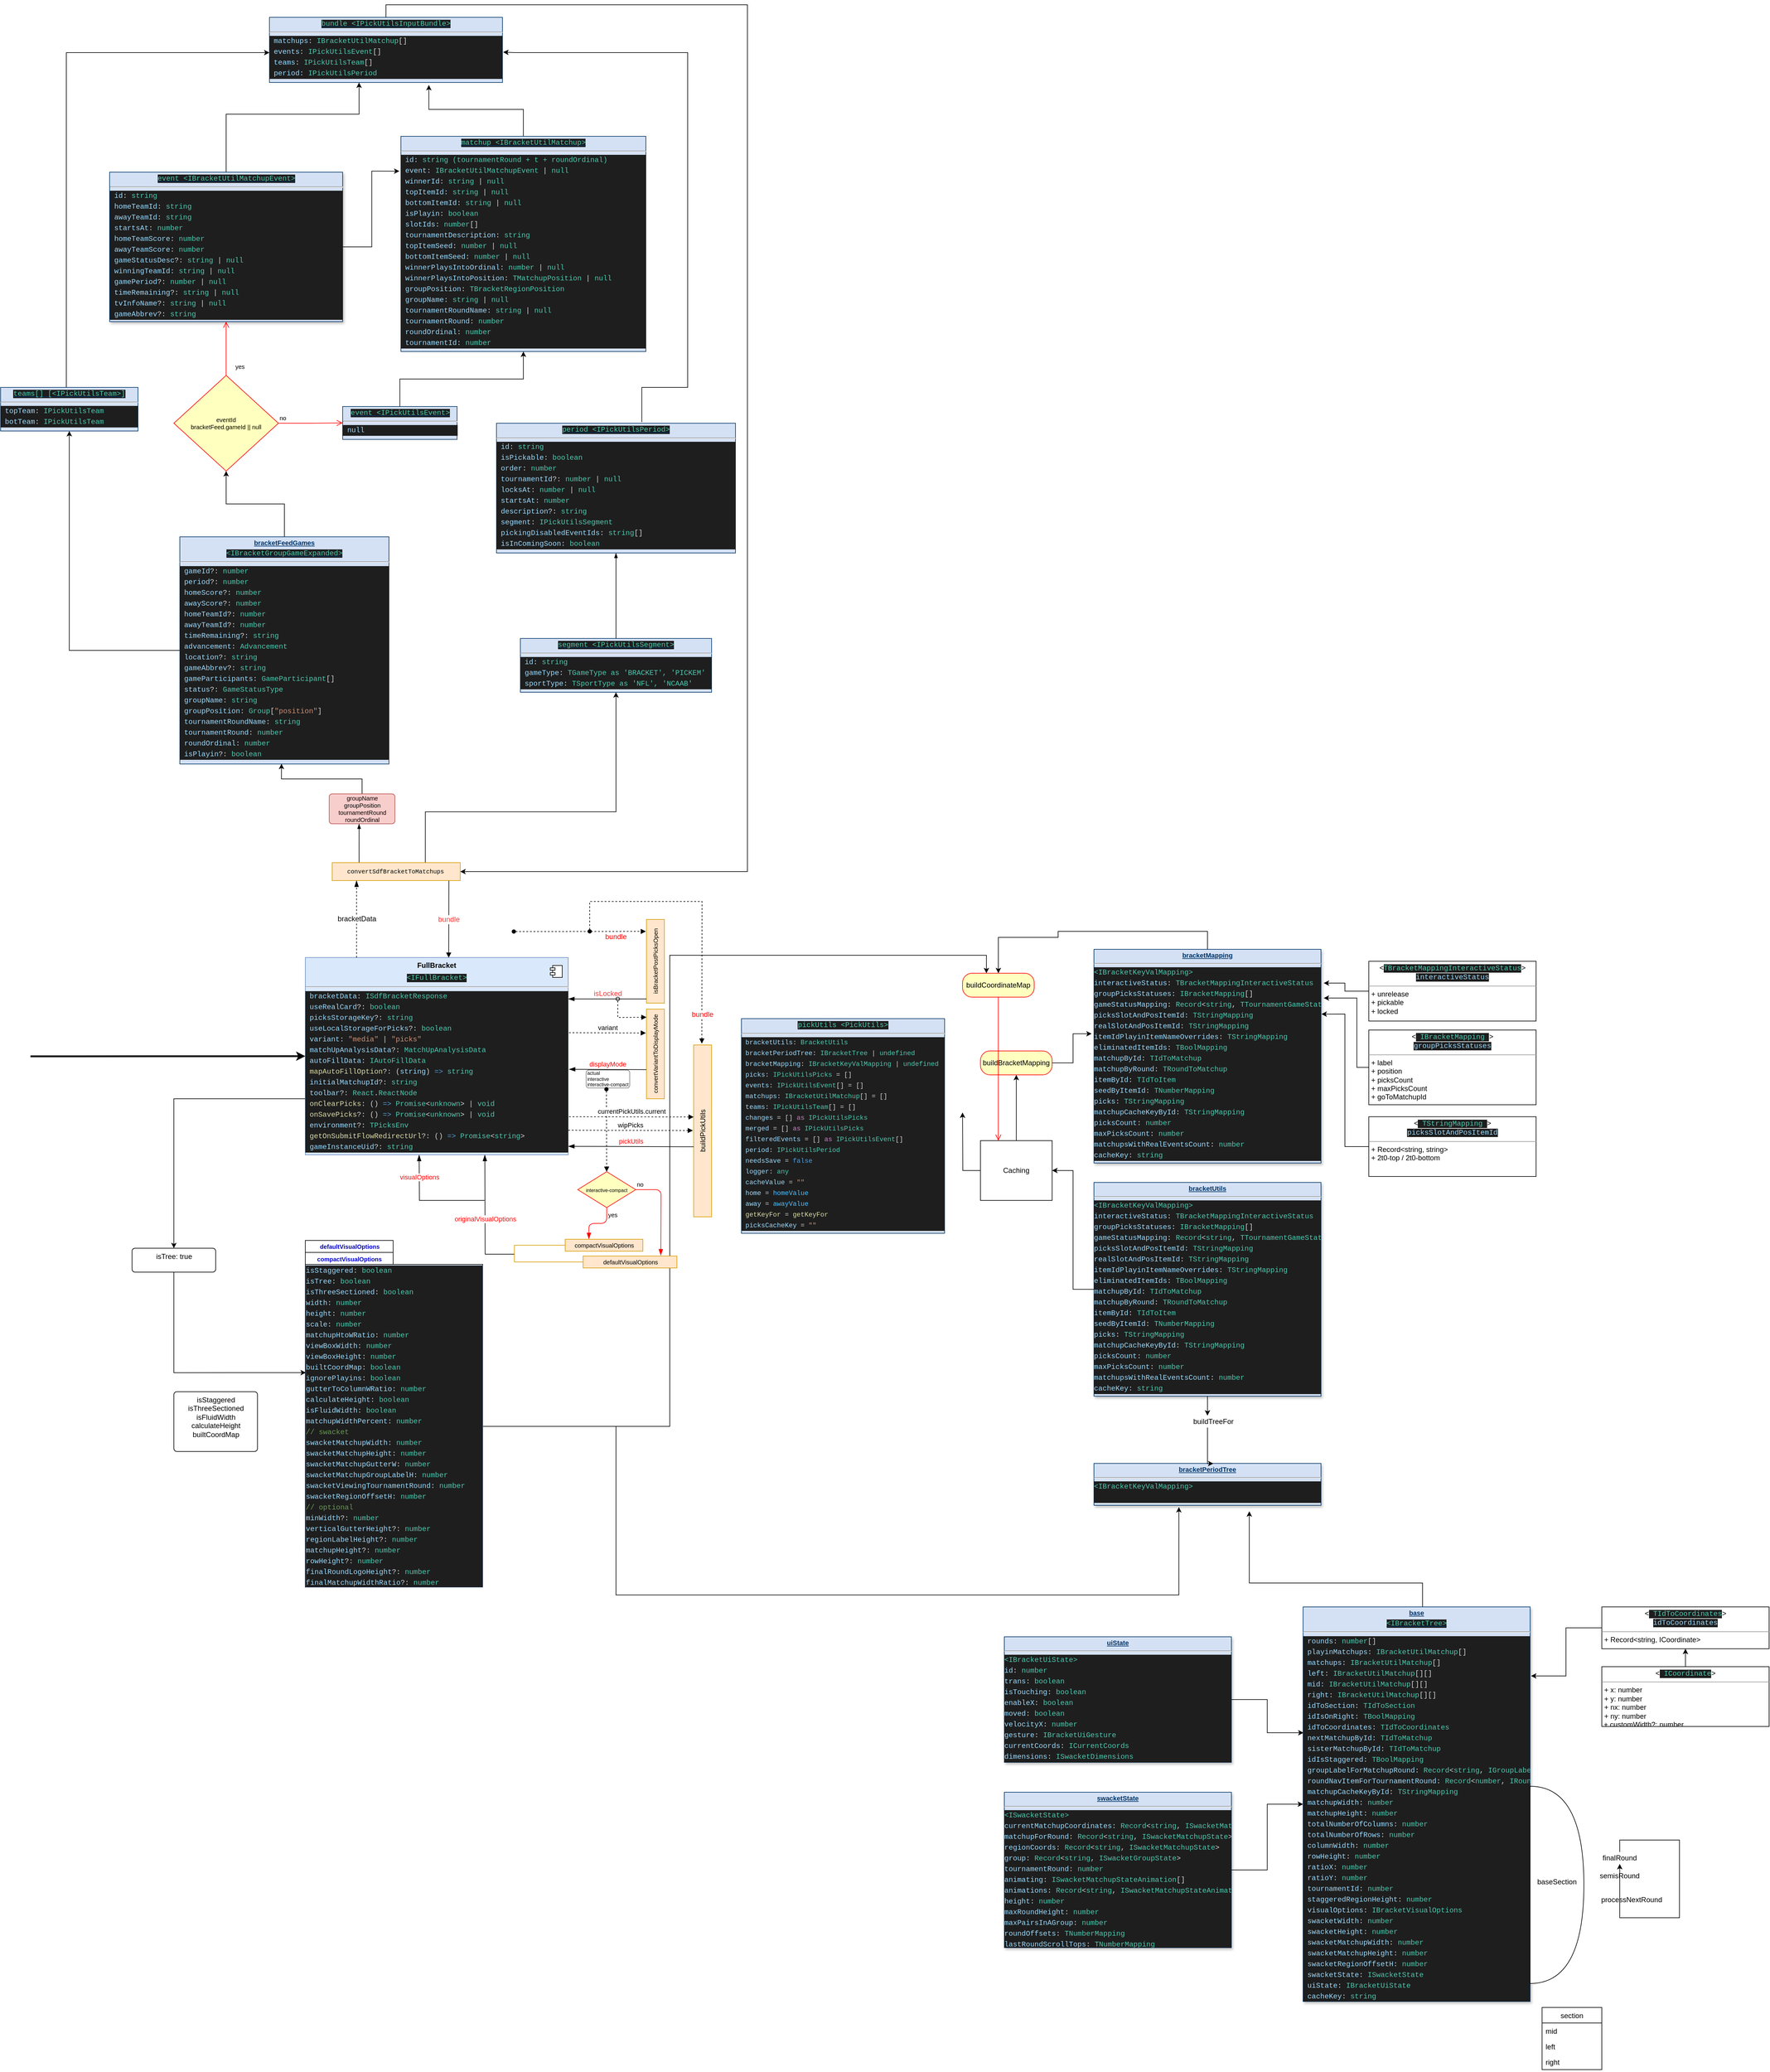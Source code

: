 <mxfile version="14.0.1" type="github">
  <diagram name="Page-1" id="efa7a0a1-bf9b-a30e-e6df-94a7791c09e9">
    <mxGraphModel dx="2249" dy="2276" grid="1" gridSize="10" guides="1" tooltips="1" connect="1" arrows="1" fold="1" page="1" pageScale="1" pageWidth="826" pageHeight="1169" background="#ffffff" math="0" shadow="0">
      <root>
        <mxCell id="0" />
        <mxCell id="1" parent="0" />
        <mxCell id="VF1F4Plbv53C-rskRq-l-115" value="&lt;p style=&quot;margin: 4px 0px 0px ; text-align: center ; font-size: 11px&quot;&gt;&lt;span style=&quot;background-color: rgb(30 , 30 , 30) ; color: rgb(78 , 201 , 176) ; font-family: &amp;#34;menlo&amp;#34; , &amp;#34;monaco&amp;#34; , &amp;#34;courier new&amp;#34; , monospace ; font-size: 12px ; text-align: left&quot;&gt;pickUtils &amp;lt;PickUtils&amp;gt;&lt;/span&gt;&lt;br&gt;&lt;/p&gt;&lt;hr style=&quot;font-size: 11px&quot;&gt;&lt;div style=&quot;color: rgb(212 , 212 , 212) ; background-color: rgb(30 , 30 , 30) ; font-family: &amp;#34;menlo&amp;#34; , &amp;#34;monaco&amp;#34; , &amp;#34;courier new&amp;#34; , monospace ; line-height: 18px ; font-size: 11px&quot;&gt;&lt;div&gt;&lt;span style=&quot;color: rgb(156 , 220 , 254)&quot;&gt;&amp;nbsp;bracketUtils&lt;/span&gt;:&amp;nbsp;&lt;span style=&quot;color: rgb(78 , 201 , 176)&quot;&gt;BracketUtils&lt;/span&gt;&lt;/div&gt;&lt;div&gt;&lt;span style=&quot;color: rgb(156 , 220 , 254)&quot;&gt;&amp;nbsp;bracketPeriodTree&lt;/span&gt;:&amp;nbsp;&lt;span style=&quot;color: rgb(78 , 201 , 176)&quot;&gt;IBracketTree&lt;/span&gt;&amp;nbsp;|&amp;nbsp;&lt;span style=&quot;color: rgb(78 , 201 , 176)&quot;&gt;undefined&lt;/span&gt;&lt;/div&gt;&lt;div&gt;&lt;span style=&quot;color: rgb(156 , 220 , 254)&quot;&gt;&amp;nbsp;bracketMapping&lt;/span&gt;:&amp;nbsp;&lt;span style=&quot;color: rgb(78 , 201 , 176)&quot;&gt;IBracketKeyValMapping&lt;/span&gt;&amp;nbsp;|&amp;nbsp;&lt;span style=&quot;color: rgb(78 , 201 , 176)&quot;&gt;undefined&lt;/span&gt;&lt;/div&gt;&lt;div&gt;&lt;span style=&quot;color: rgb(156 , 220 , 254)&quot;&gt;&amp;nbsp;picks&lt;/span&gt;:&amp;nbsp;&lt;span style=&quot;color: rgb(78 , 201 , 176)&quot;&gt;IPickUtilsPicks&lt;/span&gt;&amp;nbsp;= []&lt;/div&gt;&lt;div&gt;&lt;span style=&quot;color: rgb(156 , 220 , 254)&quot;&gt;&amp;nbsp;events&lt;/span&gt;:&amp;nbsp;&lt;span style=&quot;color: rgb(78 , 201 , 176)&quot;&gt;IPickUtilsEvent&lt;/span&gt;[] = []&lt;/div&gt;&lt;div&gt;&lt;span style=&quot;color: rgb(156 , 220 , 254)&quot;&gt;&amp;nbsp;matchups&lt;/span&gt;:&amp;nbsp;&lt;span style=&quot;color: rgb(78 , 201 , 176)&quot;&gt;IBracketUtilMatchup&lt;/span&gt;[] = []&lt;/div&gt;&lt;div&gt;&lt;span style=&quot;color: rgb(156 , 220 , 254)&quot;&gt;&amp;nbsp;teams&lt;/span&gt;:&amp;nbsp;&lt;span style=&quot;color: rgb(78 , 201 , 176)&quot;&gt;IPickUtilsTeam&lt;/span&gt;[] = []&lt;/div&gt;&lt;div&gt;&lt;span style=&quot;color: rgb(156 , 220 , 254)&quot;&gt;&amp;nbsp;changes&lt;/span&gt;&amp;nbsp;= []&amp;nbsp;&lt;span style=&quot;color: rgb(197 , 134 , 192)&quot;&gt;as&lt;/span&gt;&amp;nbsp;&lt;span style=&quot;color: rgb(78 , 201 , 176)&quot;&gt;IPickUtilsPicks&lt;/span&gt;&lt;/div&gt;&lt;div&gt;&lt;span style=&quot;color: rgb(156 , 220 , 254)&quot;&gt;&amp;nbsp;merged&lt;/span&gt;&amp;nbsp;= []&amp;nbsp;&lt;span style=&quot;color: rgb(197 , 134 , 192)&quot;&gt;as&lt;/span&gt;&amp;nbsp;&lt;span style=&quot;color: rgb(78 , 201 , 176)&quot;&gt;IPickUtilsPicks&lt;/span&gt;&lt;/div&gt;&lt;div&gt;&lt;span style=&quot;color: rgb(156 , 220 , 254)&quot;&gt;&amp;nbsp;filteredEvents&lt;/span&gt;&amp;nbsp;= []&amp;nbsp;&lt;span style=&quot;color: rgb(197 , 134 , 192)&quot;&gt;as&lt;/span&gt;&amp;nbsp;&lt;span style=&quot;color: rgb(78 , 201 , 176)&quot;&gt;IPickUtilsEvent&lt;/span&gt;[]&lt;/div&gt;&lt;div&gt;&lt;span style=&quot;color: rgb(156 , 220 , 254)&quot;&gt;&amp;nbsp;period&lt;/span&gt;:&amp;nbsp;&lt;span style=&quot;color: rgb(78 , 201 , 176)&quot;&gt;IPickUtilsPeriod&lt;/span&gt;&lt;/div&gt;&lt;div&gt;&lt;font style=&quot;font-size: 11px&quot;&gt;&lt;span style=&quot;color: #9cdcfe&quot;&gt;&amp;nbsp;needsSave&lt;/span&gt; = &lt;span style=&quot;color: #569cd6&quot;&gt;false&lt;/span&gt;&lt;/font&gt;&lt;/div&gt;&lt;div&gt;&lt;font style=&quot;font-size: 11px&quot;&gt;&lt;span style=&quot;color: #9cdcfe&quot;&gt;&amp;nbsp;logger&lt;/span&gt;: &lt;span style=&quot;color: #4ec9b0&quot;&gt;any&lt;/span&gt;&lt;/font&gt;&lt;/div&gt;&lt;div&gt;&lt;font style=&quot;font-size: 11px&quot;&gt;&lt;span style=&quot;color: #9cdcfe&quot;&gt;&amp;nbsp;cacheValue&lt;/span&gt; = &lt;span style=&quot;color: #ce9178&quot;&gt;&quot;&quot;&lt;/span&gt;&lt;/font&gt;&lt;/div&gt;&lt;div&gt;&lt;span style=&quot;color: rgb(156 , 220 , 254)&quot;&gt;&amp;nbsp;home&lt;/span&gt; = &lt;span style=&quot;color: rgb(79 , 193 , 255)&quot;&gt;homeValue&lt;/span&gt;&lt;br&gt;&lt;/div&gt;&lt;div&gt;&lt;font style=&quot;font-size: 11px&quot;&gt;&lt;span style=&quot;color: #9cdcfe&quot;&gt;&amp;nbsp;away&lt;/span&gt; = &lt;span style=&quot;color: #4fc1ff&quot;&gt;awayValue&lt;/span&gt;&lt;/font&gt;&lt;/div&gt;&lt;div&gt;&lt;font style=&quot;font-size: 11px&quot;&gt;&lt;span style=&quot;color: #dcdcaa&quot;&gt;&amp;nbsp;getKeyFor&lt;/span&gt; = &lt;span style=&quot;color: #dcdcaa&quot;&gt;getKeyFor&lt;/span&gt;&lt;/font&gt;&lt;/div&gt;&lt;div&gt;&lt;span style=&quot;color: rgb(156 , 220 , 254)&quot;&gt;&amp;nbsp;picksCacheKey&lt;/span&gt; = &lt;span style=&quot;color: rgb(206 , 145 , 120)&quot;&gt;&quot;&quot;&lt;/span&gt;&lt;br&gt;&lt;/div&gt;&lt;/div&gt;" style="verticalAlign=top;align=left;overflow=fill;fontSize=12;fontFamily=Helvetica;html=1;strokeColor=#003366;shadow=0;fillColor=#D4E1F5;fontColor=#003366" parent="1" vertex="1">
          <mxGeometry x="560" y="576" width="340" height="359" as="geometry" />
        </mxCell>
        <mxCell id="-kxU-s-FRwQV0nLQ8hPZ-25" style="edgeStyle=orthogonalEdgeStyle;rounded=0;orthogonalLoop=1;jettySize=auto;html=1;fontSize=10;entryX=-0.006;entryY=0.162;entryDx=0;entryDy=0;entryPerimeter=0;" parent="1" source="VF1F4Plbv53C-rskRq-l-133" target="VF1F4Plbv53C-rskRq-l-134" edge="1">
          <mxGeometry relative="1" as="geometry">
            <mxPoint x="-20" y="-840" as="targetPoint" />
          </mxGeometry>
        </mxCell>
        <mxCell id="-kxU-s-FRwQV0nLQ8hPZ-31" style="edgeStyle=orthogonalEdgeStyle;rounded=0;orthogonalLoop=1;jettySize=auto;html=1;fontSize=10;" parent="1" source="VF1F4Plbv53C-rskRq-l-133" target="-kxU-s-FRwQV0nLQ8hPZ-29" edge="1">
          <mxGeometry relative="1" as="geometry">
            <Array as="points">
              <mxPoint x="-303" y="-937" />
              <mxPoint x="-80" y="-937" />
            </Array>
          </mxGeometry>
        </mxCell>
        <mxCell id="VF1F4Plbv53C-rskRq-l-133" value="&lt;p style=&quot;margin: 4px 0px 0px ; text-align: center ; text-decoration: underline ; font-size: 11px&quot;&gt;&lt;span style=&quot;background-color: rgb(30 , 30 , 30) ; color: rgb(78 , 201 , 176) ; font-family: &amp;#34;menlo&amp;#34; , &amp;#34;monaco&amp;#34; , &amp;#34;courier new&amp;#34; , monospace ; font-size: 12px ; text-align: left&quot;&gt;event &amp;lt;IBracketUtilMatchupEvent&amp;gt;&lt;/span&gt;&lt;br&gt;&lt;/p&gt;&lt;hr style=&quot;font-size: 11px&quot;&gt;&lt;div style=&quot;background-color: rgb(30 , 30 , 30) ; font-family: &amp;#34;menlo&amp;#34; , &amp;#34;monaco&amp;#34; , &amp;#34;courier new&amp;#34; , monospace ; line-height: 18px ; font-size: 11px&quot;&gt;&lt;div style=&quot;color: rgb(212 , 212 , 212)&quot;&gt;&lt;div style=&quot;font-family: &amp;#34;menlo&amp;#34; , &amp;#34;monaco&amp;#34; , &amp;#34;courier new&amp;#34; , monospace ; font-size: 12px ; line-height: 18px&quot;&gt;&lt;div&gt;&lt;span style=&quot;color: rgb(156 , 220 , 254)&quot;&gt;&amp;nbsp;id&lt;/span&gt;: &lt;span style=&quot;color: rgb(78 , 201 , 176)&quot;&gt;string&lt;/span&gt;&lt;br&gt;&lt;/div&gt;&lt;div&gt;&lt;div style=&quot;font-family: &amp;#34;menlo&amp;#34; , &amp;#34;monaco&amp;#34; , &amp;#34;courier new&amp;#34; , monospace ; line-height: 18px&quot;&gt;&lt;div&gt;  &lt;span style=&quot;color: #9cdcfe&quot;&gt;&amp;nbsp;homeTeamId&lt;/span&gt;: &lt;span style=&quot;color: #4ec9b0&quot;&gt;string&lt;/span&gt;&lt;/div&gt;&lt;div&gt;  &lt;span style=&quot;color: #9cdcfe&quot;&gt;&amp;nbsp;awayTeamId&lt;/span&gt;: &lt;span style=&quot;color: #4ec9b0&quot;&gt;string&lt;/span&gt;&lt;/div&gt;&lt;div&gt;&lt;div style=&quot;line-height: 18px&quot;&gt;&lt;div&gt;&lt;span style=&quot;color: #9cdcfe&quot;&gt;&amp;nbsp;startsAt&lt;/span&gt;: &lt;span style=&quot;color: #4ec9b0&quot;&gt;number&lt;/span&gt;&lt;/div&gt;&lt;div&gt;  &lt;span style=&quot;color: #9cdcfe&quot;&gt;&amp;nbsp;homeTeamScore&lt;/span&gt;: &lt;span style=&quot;color: #4ec9b0&quot;&gt;number&lt;/span&gt;&lt;/div&gt;&lt;div&gt;  &lt;span style=&quot;color: #9cdcfe&quot;&gt;&amp;nbsp;awayTeamScore&lt;/span&gt;: &lt;span style=&quot;color: #4ec9b0&quot;&gt;number&lt;/span&gt;&lt;/div&gt;&lt;div&gt;  &lt;span style=&quot;color: #9cdcfe&quot;&gt;&amp;nbsp;gameStatusDesc&lt;/span&gt;?: &lt;span style=&quot;color: #4ec9b0&quot;&gt;string&lt;/span&gt; | &lt;span style=&quot;color: #4ec9b0&quot;&gt;null&lt;/span&gt;&lt;/div&gt;&lt;div&gt;  &lt;span style=&quot;color: #9cdcfe&quot;&gt;&amp;nbsp;winningTeamId&lt;/span&gt;: &lt;span style=&quot;color: #4ec9b0&quot;&gt;string&lt;/span&gt; | &lt;span style=&quot;color: #4ec9b0&quot;&gt;null&lt;/span&gt;&lt;/div&gt;&lt;div&gt;  &lt;span style=&quot;color: #9cdcfe&quot;&gt;&amp;nbsp;gamePeriod&lt;/span&gt;?: &lt;span style=&quot;color: #4ec9b0&quot;&gt;number&lt;/span&gt; | &lt;span style=&quot;color: #4ec9b0&quot;&gt;null&lt;/span&gt;&lt;/div&gt;&lt;div&gt;  &lt;span style=&quot;color: #9cdcfe&quot;&gt;&amp;nbsp;timeRemaining&lt;/span&gt;?: &lt;span style=&quot;color: #4ec9b0&quot;&gt;string&lt;/span&gt; | &lt;span style=&quot;color: #4ec9b0&quot;&gt;null&lt;/span&gt;&lt;/div&gt;&lt;div&gt;  &lt;span style=&quot;color: #9cdcfe&quot;&gt;&amp;nbsp;tvInfoName&lt;/span&gt;?: &lt;span style=&quot;color: #4ec9b0&quot;&gt;string&lt;/span&gt; | &lt;span style=&quot;color: #4ec9b0&quot;&gt;null&lt;/span&gt;&lt;/div&gt;&lt;div&gt;  &lt;span style=&quot;color: #9cdcfe&quot;&gt;&amp;nbsp;gameAbbrev&lt;/span&gt;?: &lt;span style=&quot;color: #4ec9b0&quot;&gt;string&lt;/span&gt;&lt;/div&gt;&lt;div&gt;&lt;/div&gt;&lt;/div&gt;&lt;/div&gt;&lt;div&gt;&lt;/div&gt;&lt;/div&gt;&lt;/div&gt;&lt;/div&gt;&lt;/div&gt;&lt;/div&gt;" style="verticalAlign=top;align=left;overflow=fill;fontSize=12;fontFamily=Helvetica;html=1;strokeColor=#003366;shadow=1;fillColor=#D4E1F5;fontColor=#003366" parent="1" vertex="1">
          <mxGeometry x="-497.5" y="-840" width="390" height="250" as="geometry" />
        </mxCell>
        <mxCell id="-kxU-s-FRwQV0nLQ8hPZ-32" style="edgeStyle=orthogonalEdgeStyle;rounded=0;orthogonalLoop=1;jettySize=auto;html=1;entryX=0.684;entryY=1.038;entryDx=0;entryDy=0;entryPerimeter=0;fontSize=10;" parent="1" source="VF1F4Plbv53C-rskRq-l-134" target="-kxU-s-FRwQV0nLQ8hPZ-29" edge="1">
          <mxGeometry relative="1" as="geometry" />
        </mxCell>
        <mxCell id="VF1F4Plbv53C-rskRq-l-134" value="&lt;p style=&quot;margin: 4px 0px 0px ; text-align: center ; text-decoration: underline ; font-size: 11px&quot;&gt;&lt;span style=&quot;background-color: rgb(30 , 30 , 30) ; color: rgb(78 , 201 , 176) ; font-family: &amp;#34;menlo&amp;#34; , &amp;#34;monaco&amp;#34; , &amp;#34;courier new&amp;#34; , monospace ; font-size: 12px ; text-align: left&quot;&gt;matchup &amp;lt;IBracketUtilMatchup&amp;gt;&lt;/span&gt;&lt;br&gt;&lt;/p&gt;&lt;hr style=&quot;font-size: 11px&quot;&gt;&lt;div style=&quot;background-color: rgb(30 , 30 , 30) ; font-family: &amp;#34;menlo&amp;#34; , &amp;#34;monaco&amp;#34; , &amp;#34;courier new&amp;#34; , monospace ; line-height: 18px ; font-size: 11px&quot;&gt;&lt;div style=&quot;color: rgb(212 , 212 , 212)&quot;&gt;&lt;div style=&quot;font-family: &amp;#34;menlo&amp;#34; , &amp;#34;monaco&amp;#34; , &amp;#34;courier new&amp;#34; , monospace ; font-size: 12px ; line-height: 18px&quot;&gt;&lt;div&gt;&lt;span style=&quot;color: rgb(156 , 220 , 254)&quot;&gt;&amp;nbsp;id&lt;/span&gt;: &lt;span style=&quot;color: rgb(78 , 201 , 176)&quot;&gt;string (tournamentRound + t + roundOrdinal)&lt;/span&gt;&lt;br&gt;&lt;/div&gt;&lt;div&gt;&lt;div style=&quot;font-family: &amp;#34;menlo&amp;#34; , &amp;#34;monaco&amp;#34; , &amp;#34;courier new&amp;#34; , monospace ; line-height: 18px&quot;&gt;&lt;div&gt;&lt;div style=&quot;line-height: 18px&quot;&gt;&lt;div style=&quot;font-family: &amp;#34;menlo&amp;#34; , &amp;#34;monaco&amp;#34; , &amp;#34;courier new&amp;#34; , monospace ; line-height: 18px&quot;&gt;&lt;div&gt;  &lt;span style=&quot;color: #9cdcfe&quot;&gt;&amp;nbsp;event&lt;/span&gt;: &lt;span style=&quot;color: #4ec9b0&quot;&gt;IBracketUtilMatchupEvent&lt;/span&gt; | &lt;span style=&quot;color: #4ec9b0&quot;&gt;null&lt;/span&gt;&lt;/div&gt;&lt;div&gt;  &lt;span style=&quot;color: #9cdcfe&quot;&gt;&amp;nbsp;winnerId&lt;/span&gt;: &lt;span style=&quot;color: #4ec9b0&quot;&gt;string&lt;/span&gt; | &lt;span style=&quot;color: #4ec9b0&quot;&gt;null&lt;/span&gt;&lt;/div&gt;&lt;div&gt;  &lt;span style=&quot;color: #9cdcfe&quot;&gt;&amp;nbsp;topItemId&lt;/span&gt;: &lt;span style=&quot;color: #4ec9b0&quot;&gt;string&lt;/span&gt; | &lt;span style=&quot;color: #4ec9b0&quot;&gt;null&lt;/span&gt;&lt;/div&gt;&lt;div&gt;  &lt;span style=&quot;color: #9cdcfe&quot;&gt;&amp;nbsp;bottomItemId&lt;/span&gt;: &lt;span style=&quot;color: #4ec9b0&quot;&gt;string&lt;/span&gt; | &lt;span style=&quot;color: #4ec9b0&quot;&gt;null&lt;/span&gt;&lt;/div&gt;&lt;div&gt;  &lt;span style=&quot;color: #9cdcfe&quot;&gt;&amp;nbsp;isPlayin&lt;/span&gt;: &lt;span style=&quot;color: #4ec9b0&quot;&gt;boolean&lt;/span&gt;&lt;/div&gt;&lt;div&gt;  &lt;span style=&quot;color: #9cdcfe&quot;&gt;&amp;nbsp;slotIds&lt;/span&gt;: &lt;span style=&quot;color: #4ec9b0&quot;&gt;number&lt;/span&gt;[]&lt;/div&gt;&lt;div&gt;&lt;div style=&quot;font-family: &amp;#34;menlo&amp;#34; , &amp;#34;monaco&amp;#34; , &amp;#34;courier new&amp;#34; , monospace ; line-height: 18px&quot;&gt;&lt;div&gt;&lt;span style=&quot;color: #9cdcfe&quot;&gt;&amp;nbsp;tournamentDescription&lt;/span&gt;: &lt;span style=&quot;color: #4ec9b0&quot;&gt;string&lt;/span&gt;&lt;/div&gt;&lt;div&gt;  &lt;span style=&quot;color: #9cdcfe&quot;&gt;&amp;nbsp;topItemSeed&lt;/span&gt;: &lt;span style=&quot;color: #4ec9b0&quot;&gt;number&lt;/span&gt; | &lt;span style=&quot;color: #4ec9b0&quot;&gt;null&lt;/span&gt;&lt;/div&gt;&lt;div&gt;  &lt;span style=&quot;color: #9cdcfe&quot;&gt;&amp;nbsp;bottomItemSeed&lt;/span&gt;: &lt;span style=&quot;color: #4ec9b0&quot;&gt;number&lt;/span&gt; | &lt;span style=&quot;color: #4ec9b0&quot;&gt;null&lt;/span&gt;&lt;/div&gt;&lt;div&gt;  &lt;span style=&quot;color: #9cdcfe&quot;&gt;&amp;nbsp;winnerPlaysIntoOrdinal&lt;/span&gt;: &lt;span style=&quot;color: #4ec9b0&quot;&gt;number&lt;/span&gt; | &lt;span style=&quot;color: #4ec9b0&quot;&gt;null&lt;/span&gt;&lt;/div&gt;&lt;div&gt;  &lt;span style=&quot;color: #9cdcfe&quot;&gt;&amp;nbsp;winnerPlaysIntoPosition&lt;/span&gt;: &lt;span style=&quot;color: #4ec9b0&quot;&gt;TMatchupPosition&lt;/span&gt; | &lt;span style=&quot;color: #4ec9b0&quot;&gt;null&lt;/span&gt;&lt;/div&gt;&lt;div&gt;  &lt;span style=&quot;color: #9cdcfe&quot;&gt;&amp;nbsp;groupPosition&lt;/span&gt;: &lt;span style=&quot;color: #4ec9b0&quot;&gt;TBracketRegionPosition&lt;/span&gt;&lt;/div&gt;&lt;div&gt;  &lt;span style=&quot;color: #9cdcfe&quot;&gt;&amp;nbsp;groupName&lt;/span&gt;: &lt;span style=&quot;color: #4ec9b0&quot;&gt;string&lt;/span&gt; | &lt;span style=&quot;color: #4ec9b0&quot;&gt;null&lt;/span&gt;&lt;/div&gt;&lt;div&gt;  &lt;span style=&quot;color: #9cdcfe&quot;&gt;&amp;nbsp;tournamentRoundName&lt;/span&gt;: &lt;span style=&quot;color: #4ec9b0&quot;&gt;string&lt;/span&gt; | &lt;span style=&quot;color: #4ec9b0&quot;&gt;null&lt;/span&gt;&lt;/div&gt;&lt;div&gt;&lt;div style=&quot;line-height: 18px&quot;&gt;&lt;div&gt;&lt;span style=&quot;color: #9cdcfe&quot;&gt;&amp;nbsp;tournamentRound&lt;/span&gt;: &lt;span style=&quot;color: #4ec9b0&quot;&gt;number&lt;/span&gt;&lt;/div&gt;&lt;div&gt;  &lt;span style=&quot;color: #9cdcfe&quot;&gt;&amp;nbsp;roundOrdinal&lt;/span&gt;: &lt;span style=&quot;color: #4ec9b0&quot;&gt;number&lt;/span&gt;&lt;/div&gt;&lt;div&gt;  &lt;span style=&quot;color: #9cdcfe&quot;&gt;&amp;nbsp;tournamentId&lt;/span&gt;: &lt;span style=&quot;color: #4ec9b0&quot;&gt;number&lt;/span&gt;&lt;/div&gt;&lt;/div&gt;&lt;/div&gt;&lt;div&gt;&lt;/div&gt;&lt;/div&gt;&lt;/div&gt;&lt;div&gt;&lt;/div&gt;&lt;/div&gt;&lt;/div&gt;&lt;/div&gt;&lt;div&gt;&lt;div style=&quot;line-height: 18px&quot;&gt;&lt;div&gt;&lt;/div&gt;&lt;/div&gt;&lt;/div&gt;&lt;div&gt;&lt;/div&gt;&lt;/div&gt;&lt;/div&gt;&lt;/div&gt;&lt;/div&gt;&lt;/div&gt;" style="verticalAlign=top;align=left;overflow=fill;fontSize=12;fontFamily=Helvetica;html=1;strokeColor=#003366;shadow=0;fillColor=#D4E1F5;fontColor=#003366" parent="1" vertex="1">
          <mxGeometry x="-10" y="-900" width="410" height="360" as="geometry" />
        </mxCell>
        <mxCell id="-kxU-s-FRwQV0nLQ8hPZ-33" style="edgeStyle=orthogonalEdgeStyle;rounded=0;orthogonalLoop=1;jettySize=auto;html=1;entryX=1.003;entryY=0.534;entryDx=0;entryDy=0;entryPerimeter=0;fontSize=10;exitX=0.608;exitY=-0.009;exitDx=0;exitDy=0;exitPerimeter=0;" parent="1" source="VF1F4Plbv53C-rskRq-l-135" target="-kxU-s-FRwQV0nLQ8hPZ-29" edge="1">
          <mxGeometry relative="1" as="geometry">
            <Array as="points">
              <mxPoint x="393" y="-480" />
              <mxPoint x="470" y="-480" />
              <mxPoint x="470" y="-1040" />
              <mxPoint x="180" y="-1040" />
            </Array>
          </mxGeometry>
        </mxCell>
        <mxCell id="VF1F4Plbv53C-rskRq-l-135" value="&lt;p style=&quot;margin: 4px 0px 0px ; text-align: center ; text-decoration: underline ; font-size: 11px&quot;&gt;&lt;span style=&quot;background-color: rgb(30 , 30 , 30) ; color: rgb(78 , 201 , 176) ; font-family: &amp;#34;menlo&amp;#34; , &amp;#34;monaco&amp;#34; , &amp;#34;courier new&amp;#34; , monospace ; font-size: 12px ; text-align: left&quot;&gt;period &amp;lt;IPickUtilsPeriod&amp;gt;&lt;/span&gt;&lt;/p&gt;&lt;hr style=&quot;font-size: 11px&quot;&gt;&lt;div style=&quot;background-color: rgb(30 , 30 , 30) ; font-family: &amp;#34;menlo&amp;#34; , &amp;#34;monaco&amp;#34; , &amp;#34;courier new&amp;#34; , monospace ; line-height: 18px ; font-size: 11px&quot;&gt;&lt;div style=&quot;color: rgb(212 , 212 , 212)&quot;&gt;&lt;div style=&quot;font-family: &amp;#34;menlo&amp;#34; , &amp;#34;monaco&amp;#34; , &amp;#34;courier new&amp;#34; , monospace ; font-size: 12px ; line-height: 18px&quot;&gt;&lt;div&gt;&lt;span style=&quot;color: rgb(156 , 220 , 254)&quot;&gt;&amp;nbsp;id&lt;/span&gt;: &lt;span style=&quot;color: rgb(78 , 201 , 176)&quot;&gt;string&lt;/span&gt;&lt;br&gt;&lt;/div&gt;&lt;div&gt;&lt;div style=&quot;font-family: &amp;#34;menlo&amp;#34; , &amp;#34;monaco&amp;#34; , &amp;#34;courier new&amp;#34; , monospace ; line-height: 18px&quot;&gt;&lt;div&gt;&lt;div style=&quot;line-height: 18px&quot;&gt;&lt;div style=&quot;font-family: &amp;#34;menlo&amp;#34; , &amp;#34;monaco&amp;#34; , &amp;#34;courier new&amp;#34; , monospace ; line-height: 18px&quot;&gt;&lt;div&gt;&lt;div style=&quot;font-family: &amp;#34;menlo&amp;#34; , &amp;#34;monaco&amp;#34; , &amp;#34;courier new&amp;#34; , monospace ; line-height: 18px&quot;&gt;&lt;div&gt;  &lt;span style=&quot;color: #9cdcfe&quot;&gt;&amp;nbsp;isPickable&lt;/span&gt;: &lt;span style=&quot;color: #4ec9b0&quot;&gt;boolean&lt;/span&gt;&lt;/div&gt;&lt;div&gt;  &lt;span style=&quot;color: #9cdcfe&quot;&gt;&amp;nbsp;order&lt;/span&gt;: &lt;span style=&quot;color: #4ec9b0&quot;&gt;number&lt;/span&gt;&lt;/div&gt;&lt;div&gt;  &lt;span style=&quot;color: #9cdcfe&quot;&gt;&amp;nbsp;tournamentId&lt;/span&gt;?: &lt;span style=&quot;color: #4ec9b0&quot;&gt;number&lt;/span&gt; | &lt;span style=&quot;color: #4ec9b0&quot;&gt;null&lt;/span&gt;&lt;/div&gt;&lt;div&gt;  &lt;span style=&quot;color: #9cdcfe&quot;&gt;&amp;nbsp;locksAt&lt;/span&gt;: &lt;span style=&quot;color: #4ec9b0&quot;&gt;number&lt;/span&gt; | &lt;span style=&quot;color: #4ec9b0&quot;&gt;null&lt;/span&gt;&lt;/div&gt;&lt;div&gt;  &lt;span style=&quot;color: #9cdcfe&quot;&gt;&amp;nbsp;startsAt&lt;/span&gt;: &lt;span style=&quot;color: #4ec9b0&quot;&gt;number&lt;/span&gt;&lt;/div&gt;&lt;div&gt;  &lt;span style=&quot;color: #9cdcfe&quot;&gt;&amp;nbsp;description&lt;/span&gt;?: &lt;span style=&quot;color: #4ec9b0&quot;&gt;string&lt;/span&gt;&lt;/div&gt;&lt;div&gt;  &lt;span style=&quot;color: #9cdcfe&quot;&gt;&amp;nbsp;segment&lt;/span&gt;: &lt;span style=&quot;color: #4ec9b0&quot;&gt;IPickUtilsSegment&lt;/span&gt;&lt;/div&gt;&lt;div&gt;  &lt;span style=&quot;color: #9cdcfe&quot;&gt;&amp;nbsp;pickingDisabledEventIds&lt;/span&gt;: &lt;span style=&quot;color: #4ec9b0&quot;&gt;string&lt;/span&gt;[]&lt;/div&gt;&lt;div&gt;  &lt;span style=&quot;color: #9cdcfe&quot;&gt;&amp;nbsp;isInComingSoon&lt;/span&gt;: &lt;span style=&quot;color: #4ec9b0&quot;&gt;boolean&lt;/span&gt;&lt;/div&gt;&lt;/div&gt;&lt;/div&gt;&lt;div&gt;&lt;div style=&quot;font-family: &amp;#34;menlo&amp;#34; , &amp;#34;monaco&amp;#34; , &amp;#34;courier new&amp;#34; , monospace ; line-height: 18px&quot;&gt;&lt;div&gt;&lt;/div&gt;&lt;/div&gt;&lt;/div&gt;&lt;div&gt;&lt;/div&gt;&lt;/div&gt;&lt;/div&gt;&lt;/div&gt;&lt;div&gt;&lt;div style=&quot;line-height: 18px&quot;&gt;&lt;div&gt;&lt;/div&gt;&lt;/div&gt;&lt;/div&gt;&lt;div&gt;&lt;/div&gt;&lt;/div&gt;&lt;/div&gt;&lt;/div&gt;&lt;/div&gt;&lt;/div&gt;" style="verticalAlign=top;align=left;overflow=fill;fontSize=12;fontFamily=Helvetica;html=1;strokeColor=#003366;shadow=0;fillColor=#D4E1F5;fontColor=#003366" parent="1" vertex="1">
          <mxGeometry x="150" y="-420" width="400" height="217" as="geometry" />
        </mxCell>
        <mxCell id="hYPX-9NePYRcIFWMucl9-109" style="edgeStyle=orthogonalEdgeStyle;rounded=0;orthogonalLoop=1;jettySize=auto;html=1;endArrow=blockThin;endFill=1;" parent="1" source="VF1F4Plbv53C-rskRq-l-136" target="VF1F4Plbv53C-rskRq-l-135" edge="1">
          <mxGeometry relative="1" as="geometry" />
        </mxCell>
        <mxCell id="VF1F4Plbv53C-rskRq-l-136" value="&lt;p style=&quot;margin: 4px 0px 0px ; text-align: center ; text-decoration: underline ; font-size: 11px&quot;&gt;&lt;span style=&quot;background-color: rgb(30 , 30 , 30) ; color: rgb(78 , 201 , 176) ; font-family: &amp;#34;menlo&amp;#34; , &amp;#34;monaco&amp;#34; , &amp;#34;courier new&amp;#34; , monospace ; font-size: 12px ; text-align: left&quot;&gt;segment &amp;lt;IPickUtilsSegment&amp;gt;&lt;/span&gt;&lt;/p&gt;&lt;hr style=&quot;font-size: 11px&quot;&gt;&lt;div style=&quot;background-color: rgb(30 , 30 , 30) ; font-family: &amp;#34;menlo&amp;#34; , &amp;#34;monaco&amp;#34; , &amp;#34;courier new&amp;#34; , monospace ; line-height: 18px ; font-size: 11px&quot;&gt;&lt;div style=&quot;color: rgb(212 , 212 , 212)&quot;&gt;&lt;div style=&quot;font-family: &amp;#34;menlo&amp;#34; , &amp;#34;monaco&amp;#34; , &amp;#34;courier new&amp;#34; , monospace ; font-size: 12px ; line-height: 18px&quot;&gt;&lt;div&gt;&lt;span style=&quot;color: rgb(156 , 220 , 254)&quot;&gt;&amp;nbsp;id&lt;/span&gt;: &lt;span style=&quot;color: rgb(78 , 201 , 176)&quot;&gt;string&lt;/span&gt;&lt;br&gt;&lt;/div&gt;&lt;div&gt;&lt;div style=&quot;font-family: &amp;#34;menlo&amp;#34; , &amp;#34;monaco&amp;#34; , &amp;#34;courier new&amp;#34; , monospace ; line-height: 18px&quot;&gt;&lt;div&gt;&lt;div style=&quot;line-height: 18px&quot;&gt;&lt;div style=&quot;font-family: &amp;#34;menlo&amp;#34; , &amp;#34;monaco&amp;#34; , &amp;#34;courier new&amp;#34; , monospace ; line-height: 18px&quot;&gt;&lt;div&gt;&lt;div style=&quot;font-family: &amp;#34;menlo&amp;#34; , &amp;#34;monaco&amp;#34; , &amp;#34;courier new&amp;#34; , monospace ; line-height: 18px&quot;&gt;&lt;div style=&quot;font-family: &amp;#34;menlo&amp;#34; , &amp;#34;monaco&amp;#34; , &amp;#34;courier new&amp;#34; , monospace ; line-height: 18px&quot;&gt;&lt;div&gt;  &lt;span style=&quot;color: #9cdcfe&quot;&gt;&amp;nbsp;gameType&lt;/span&gt;: &lt;span style=&quot;color: #4ec9b0&quot;&gt;TGameType as &#39;BRACKET&#39;, &#39;PICKEM&#39;&lt;/span&gt;&lt;/div&gt;&lt;div&gt;  &lt;span style=&quot;color: #9cdcfe&quot;&gt;&amp;nbsp;sportType&lt;/span&gt;: &lt;span style=&quot;color: #4ec9b0&quot;&gt;TSportType as &#39;NFL&#39;, &#39;NCAAB&#39;&lt;/span&gt;&lt;/div&gt;&lt;div&gt;&lt;/div&gt;&lt;/div&gt;&lt;/div&gt;&lt;/div&gt;&lt;div&gt;&lt;div style=&quot;font-family: &amp;#34;menlo&amp;#34; , &amp;#34;monaco&amp;#34; , &amp;#34;courier new&amp;#34; , monospace ; line-height: 18px&quot;&gt;&lt;div&gt;&lt;/div&gt;&lt;/div&gt;&lt;/div&gt;&lt;div&gt;&lt;/div&gt;&lt;/div&gt;&lt;/div&gt;&lt;/div&gt;&lt;div&gt;&lt;div style=&quot;line-height: 18px&quot;&gt;&lt;div&gt;&lt;/div&gt;&lt;/div&gt;&lt;/div&gt;&lt;div&gt;&lt;/div&gt;&lt;/div&gt;&lt;/div&gt;&lt;/div&gt;&lt;/div&gt;&lt;/div&gt;" style="verticalAlign=top;align=left;overflow=fill;fontSize=12;fontFamily=Helvetica;html=1;strokeColor=#003366;shadow=0;fillColor=#D4E1F5;fontColor=#003366" parent="1" vertex="1">
          <mxGeometry x="190" y="-60" width="320" height="90" as="geometry" />
        </mxCell>
        <mxCell id="VF1F4Plbv53C-rskRq-l-140" value="&lt;div style=&quot;text-align: left; font-size: 8px;&quot;&gt;&lt;span style=&quot;font-size: 8px;&quot;&gt;actual&lt;/span&gt;&lt;/div&gt;&lt;div style=&quot;text-align: left; font-size: 8px;&quot;&gt;&lt;span style=&quot;font-size: 8px;&quot;&gt;interactive&lt;/span&gt;&lt;/div&gt;&lt;div style=&quot;text-align: left; font-size: 8px;&quot;&gt;&lt;span style=&quot;font-size: 8px;&quot;&gt;interactive-compact&lt;/span&gt;&lt;/div&gt;" style="whiteSpace=wrap;html=1;fontSize=8;dashed=1;dashPattern=1 1;rounded=1;shadow=0;glass=0;sketch=0;" parent="1" vertex="1">
          <mxGeometry x="300" y="662" width="73" height="30" as="geometry" />
        </mxCell>
        <mxCell id="VF1F4Plbv53C-rskRq-l-185" style="edgeStyle=orthogonalEdgeStyle;rounded=0;orthogonalLoop=1;jettySize=auto;html=1;strokeColor=#000000;entryX=0.374;entryY=1.043;entryDx=0;entryDy=0;entryPerimeter=0;" parent="1" source="VF1F4Plbv53C-rskRq-l-147" target="VF1F4Plbv53C-rskRq-l-179" edge="1">
          <mxGeometry relative="1" as="geometry">
            <Array as="points">
              <mxPoint x="350" y="1540" />
              <mxPoint x="1292" y="1540" />
            </Array>
            <mxPoint x="1290" y="1480" as="targetPoint" />
          </mxGeometry>
        </mxCell>
        <mxCell id="hYPX-9NePYRcIFWMucl9-81" style="edgeStyle=orthogonalEdgeStyle;rounded=0;orthogonalLoop=1;jettySize=auto;html=1;" parent="1" source="VF1F4Plbv53C-rskRq-l-147" target="hYPX-9NePYRcIFWMucl9-78" edge="1">
          <mxGeometry relative="1" as="geometry">
            <Array as="points">
              <mxPoint x="440" y="1258" />
              <mxPoint x="440" y="470" />
              <mxPoint x="970" y="470" />
            </Array>
          </mxGeometry>
        </mxCell>
        <mxCell id="VF1F4Plbv53C-rskRq-l-176" style="edgeStyle=orthogonalEdgeStyle;rounded=0;orthogonalLoop=1;jettySize=auto;html=1;strokeColor=#000000;" parent="1" source="VF1F4Plbv53C-rskRq-l-153" edge="1">
          <mxGeometry relative="1" as="geometry">
            <mxPoint x="930" y="733" as="targetPoint" />
          </mxGeometry>
        </mxCell>
        <mxCell id="hYPX-9NePYRcIFWMucl9-70" style="edgeStyle=orthogonalEdgeStyle;rounded=0;orthogonalLoop=1;jettySize=auto;html=1;entryX=0.5;entryY=1;entryDx=0;entryDy=0;" parent="1" source="VF1F4Plbv53C-rskRq-l-153" target="hYPX-9NePYRcIFWMucl9-66" edge="1">
          <mxGeometry relative="1" as="geometry" />
        </mxCell>
        <mxCell id="VF1F4Plbv53C-rskRq-l-153" value="Caching" style="rounded=0;whiteSpace=wrap;html=1;" parent="1" vertex="1">
          <mxGeometry x="960" y="780" width="120" height="100" as="geometry" />
        </mxCell>
        <mxCell id="hYPX-9NePYRcIFWMucl9-80" style="edgeStyle=orthogonalEdgeStyle;rounded=0;orthogonalLoop=1;jettySize=auto;html=1;" parent="1" source="VF1F4Plbv53C-rskRq-l-163" target="hYPX-9NePYRcIFWMucl9-78" edge="1">
          <mxGeometry relative="1" as="geometry">
            <Array as="points">
              <mxPoint x="1340" y="430" />
              <mxPoint x="1090" y="430" />
              <mxPoint x="1090" y="440" />
            </Array>
          </mxGeometry>
        </mxCell>
        <mxCell id="VF1F4Plbv53C-rskRq-l-163" value="&lt;p style=&quot;margin: 4px 0px 0px ; text-align: center ; text-decoration: underline ; font-size: 11px&quot;&gt;&lt;strong&gt;&lt;font style=&quot;font-size: 11px&quot;&gt;bracketMapping&lt;/font&gt;&lt;/strong&gt;&lt;/p&gt;&lt;hr style=&quot;font-size: 11px&quot;&gt;&lt;div style=&quot;color: rgb(212 , 212 , 212) ; background-color: rgb(30 , 30 , 30) ; font-family: &amp;#34;menlo&amp;#34; , &amp;#34;monaco&amp;#34; , &amp;#34;courier new&amp;#34; , monospace ; line-height: 18px ; font-size: 11px&quot;&gt;&lt;div&gt;&lt;font style=&quot;font-size: 11px&quot;&gt;&lt;div style=&quot;font-family: &amp;#34;menlo&amp;#34; , &amp;#34;monaco&amp;#34; , &amp;#34;courier new&amp;#34; , monospace ; font-size: 12px ; line-height: 18px&quot;&gt;&lt;span style=&quot;color: #4ec9b0&quot;&gt;&amp;lt;IBracketKeyValMapping&amp;gt;&lt;/span&gt;&lt;/div&gt;&lt;/font&gt;&lt;/div&gt;&lt;div&gt;&lt;div style=&quot;font-family: &amp;#34;menlo&amp;#34; , &amp;#34;monaco&amp;#34; , &amp;#34;courier new&amp;#34; , monospace ; font-size: 12px ; line-height: 18px&quot;&gt;&lt;div&gt;&lt;span style=&quot;color: #9cdcfe&quot;&gt;interactiveStatus&lt;/span&gt;: &lt;span style=&quot;color: #4ec9b0&quot;&gt;TBracketMappingInteractiveStatus&lt;/span&gt;&lt;/div&gt;&lt;div&gt;  &lt;span style=&quot;color: #9cdcfe&quot;&gt;groupPicksStatuses&lt;/span&gt;: &lt;span style=&quot;color: #4ec9b0&quot;&gt;IBracketMapping&lt;/span&gt;[]&lt;/div&gt;&lt;div&gt;  &lt;span style=&quot;color: #9cdcfe&quot;&gt;gameStatusMapping&lt;/span&gt;: &lt;span style=&quot;color: #4ec9b0&quot;&gt;Record&lt;/span&gt;&amp;lt;&lt;span style=&quot;color: #4ec9b0&quot;&gt;string&lt;/span&gt;, &lt;span style=&quot;color: #4ec9b0&quot;&gt;TTournamentGameStatus&lt;/span&gt;&amp;gt;&lt;/div&gt;&lt;div&gt;  &lt;span style=&quot;color: #9cdcfe&quot;&gt;picksSlotAndPosItemId&lt;/span&gt;: &lt;span style=&quot;color: #4ec9b0&quot;&gt;TStringMapping&lt;/span&gt;&lt;/div&gt;&lt;div&gt;  &lt;span style=&quot;color: #9cdcfe&quot;&gt;realSlotAndPosItemId&lt;/span&gt;: &lt;span style=&quot;color: #4ec9b0&quot;&gt;TStringMapping&lt;/span&gt;&lt;/div&gt;&lt;div&gt;  &lt;span style=&quot;color: #9cdcfe&quot;&gt;itemIdPlayinItemNameOverrides&lt;/span&gt;: &lt;span style=&quot;color: #4ec9b0&quot;&gt;TStringMapping&lt;/span&gt;&lt;/div&gt;&lt;div&gt;  &lt;span style=&quot;color: #9cdcfe&quot;&gt;eliminatedItemIds&lt;/span&gt;: &lt;span style=&quot;color: #4ec9b0&quot;&gt;TBoolMapping&lt;/span&gt;&lt;/div&gt;&lt;div&gt;  &lt;span style=&quot;color: #9cdcfe&quot;&gt;matchupById&lt;/span&gt;: &lt;span style=&quot;color: #4ec9b0&quot;&gt;TIdToMatchup&lt;/span&gt;&lt;/div&gt;&lt;div&gt;  &lt;span style=&quot;color: #9cdcfe&quot;&gt;matchupByRound&lt;/span&gt;: &lt;span style=&quot;color: #4ec9b0&quot;&gt;TRoundToMatchup&lt;/span&gt;&lt;/div&gt;&lt;div&gt;  &lt;span style=&quot;color: #9cdcfe&quot;&gt;itemById&lt;/span&gt;: &lt;span style=&quot;color: #4ec9b0&quot;&gt;TIdToItem&lt;/span&gt;&lt;/div&gt;&lt;div&gt;  &lt;span style=&quot;color: #9cdcfe&quot;&gt;seedByItemId&lt;/span&gt;: &lt;span style=&quot;color: #4ec9b0&quot;&gt;TNumberMapping&lt;/span&gt;&lt;/div&gt;&lt;div&gt;  &lt;span style=&quot;color: #9cdcfe&quot;&gt;picks&lt;/span&gt;: &lt;span style=&quot;color: #4ec9b0&quot;&gt;TStringMapping&lt;/span&gt;&lt;/div&gt;&lt;div&gt;  &lt;span style=&quot;color: #9cdcfe&quot;&gt;matchupCacheKeyById&lt;/span&gt;: &lt;span style=&quot;color: #4ec9b0&quot;&gt;TStringMapping&lt;/span&gt;&lt;/div&gt;&lt;div&gt;  &lt;span style=&quot;color: #9cdcfe&quot;&gt;picksCount&lt;/span&gt;: &lt;span style=&quot;color: #4ec9b0&quot;&gt;number&lt;/span&gt;&lt;/div&gt;&lt;div&gt;  &lt;span style=&quot;color: #9cdcfe&quot;&gt;maxPicksCount&lt;/span&gt;: &lt;span style=&quot;color: #4ec9b0&quot;&gt;number&lt;/span&gt;&lt;/div&gt;&lt;div&gt;  &lt;span style=&quot;color: #9cdcfe&quot;&gt;matchupsWithRealEventsCount&lt;/span&gt;: &lt;span style=&quot;color: #4ec9b0&quot;&gt;number&lt;/span&gt;&lt;/div&gt;&lt;div&gt;  &lt;span style=&quot;color: #9cdcfe&quot;&gt;cacheKey&lt;/span&gt;: &lt;span style=&quot;color: #4ec9b0&quot;&gt;string&lt;/span&gt;&lt;/div&gt;&lt;/div&gt;&lt;/div&gt;&lt;/div&gt;" style="verticalAlign=top;align=left;overflow=fill;fontSize=12;fontFamily=Helvetica;html=1;strokeColor=#003366;shadow=1;fillColor=#D4E1F5;fontColor=#003366" parent="1" vertex="1">
          <mxGeometry x="1150" y="460" width="380" height="357.5" as="geometry" />
        </mxCell>
        <mxCell id="hYPX-9NePYRcIFWMucl9-64" style="edgeStyle=orthogonalEdgeStyle;rounded=0;orthogonalLoop=1;jettySize=auto;html=1;entryX=0.25;entryY=0;entryDx=0;entryDy=0;" parent="1" source="VF1F4Plbv53C-rskRq-l-165" target="VF1F4Plbv53C-rskRq-l-181" edge="1">
          <mxGeometry relative="1" as="geometry" />
        </mxCell>
        <mxCell id="hYPX-9NePYRcIFWMucl9-65" style="edgeStyle=orthogonalEdgeStyle;rounded=0;orthogonalLoop=1;jettySize=auto;html=1;" parent="1" source="VF1F4Plbv53C-rskRq-l-165" target="VF1F4Plbv53C-rskRq-l-153" edge="1">
          <mxGeometry relative="1" as="geometry" />
        </mxCell>
        <mxCell id="VF1F4Plbv53C-rskRq-l-165" value="&lt;p style=&quot;margin: 4px 0px 0px ; text-align: center ; text-decoration: underline ; font-size: 11px&quot;&gt;&lt;strong&gt;&lt;font style=&quot;font-size: 11px&quot;&gt;bracketUtils&lt;/font&gt;&lt;/strong&gt;&lt;/p&gt;&lt;hr style=&quot;font-size: 11px&quot;&gt;&lt;div style=&quot;color: rgb(212 , 212 , 212) ; background-color: rgb(30 , 30 , 30) ; font-family: &amp;#34;menlo&amp;#34; , &amp;#34;monaco&amp;#34; , &amp;#34;courier new&amp;#34; , monospace ; line-height: 18px ; font-size: 11px&quot;&gt;&lt;div&gt;&lt;font style=&quot;font-size: 11px&quot;&gt;&lt;div style=&quot;font-family: &amp;#34;menlo&amp;#34; , &amp;#34;monaco&amp;#34; , &amp;#34;courier new&amp;#34; , monospace ; font-size: 12px ; line-height: 18px&quot;&gt;&lt;span style=&quot;color: #4ec9b0&quot;&gt;&amp;lt;IBracketKeyValMapping&amp;gt;&lt;/span&gt;&lt;/div&gt;&lt;/font&gt;&lt;/div&gt;&lt;div&gt;&lt;div style=&quot;font-family: &amp;#34;menlo&amp;#34; , &amp;#34;monaco&amp;#34; , &amp;#34;courier new&amp;#34; , monospace ; font-size: 12px ; line-height: 18px&quot;&gt;&lt;div&gt;&lt;span style=&quot;color: #9cdcfe&quot;&gt;interactiveStatus&lt;/span&gt;: &lt;span style=&quot;color: #4ec9b0&quot;&gt;TBracketMappingInteractiveStatus&lt;/span&gt;&lt;/div&gt;&lt;div&gt;  &lt;span style=&quot;color: #9cdcfe&quot;&gt;groupPicksStatuses&lt;/span&gt;: &lt;span style=&quot;color: #4ec9b0&quot;&gt;IBracketMapping&lt;/span&gt;[]&lt;/div&gt;&lt;div&gt;  &lt;span style=&quot;color: #9cdcfe&quot;&gt;gameStatusMapping&lt;/span&gt;: &lt;span style=&quot;color: #4ec9b0&quot;&gt;Record&lt;/span&gt;&amp;lt;&lt;span style=&quot;color: #4ec9b0&quot;&gt;string&lt;/span&gt;, &lt;span style=&quot;color: #4ec9b0&quot;&gt;TTournamentGameStatus&lt;/span&gt;&amp;gt;&lt;/div&gt;&lt;div&gt;  &lt;span style=&quot;color: #9cdcfe&quot;&gt;picksSlotAndPosItemId&lt;/span&gt;: &lt;span style=&quot;color: #4ec9b0&quot;&gt;TStringMapping&lt;/span&gt;&lt;/div&gt;&lt;div&gt;  &lt;span style=&quot;color: #9cdcfe&quot;&gt;realSlotAndPosItemId&lt;/span&gt;: &lt;span style=&quot;color: #4ec9b0&quot;&gt;TStringMapping&lt;/span&gt;&lt;/div&gt;&lt;div&gt;  &lt;span style=&quot;color: #9cdcfe&quot;&gt;itemIdPlayinItemNameOverrides&lt;/span&gt;: &lt;span style=&quot;color: #4ec9b0&quot;&gt;TStringMapping&lt;/span&gt;&lt;/div&gt;&lt;div&gt;  &lt;span style=&quot;color: #9cdcfe&quot;&gt;eliminatedItemIds&lt;/span&gt;: &lt;span style=&quot;color: #4ec9b0&quot;&gt;TBoolMapping&lt;/span&gt;&lt;/div&gt;&lt;div&gt;  &lt;span style=&quot;color: #9cdcfe&quot;&gt;matchupById&lt;/span&gt;: &lt;span style=&quot;color: #4ec9b0&quot;&gt;TIdToMatchup&lt;/span&gt;&lt;/div&gt;&lt;div&gt;  &lt;span style=&quot;color: #9cdcfe&quot;&gt;matchupByRound&lt;/span&gt;: &lt;span style=&quot;color: #4ec9b0&quot;&gt;TRoundToMatchup&lt;/span&gt;&lt;/div&gt;&lt;div&gt;  &lt;span style=&quot;color: #9cdcfe&quot;&gt;itemById&lt;/span&gt;: &lt;span style=&quot;color: #4ec9b0&quot;&gt;TIdToItem&lt;/span&gt;&lt;/div&gt;&lt;div&gt;  &lt;span style=&quot;color: #9cdcfe&quot;&gt;seedByItemId&lt;/span&gt;: &lt;span style=&quot;color: #4ec9b0&quot;&gt;TNumberMapping&lt;/span&gt;&lt;/div&gt;&lt;div&gt;  &lt;span style=&quot;color: #9cdcfe&quot;&gt;picks&lt;/span&gt;: &lt;span style=&quot;color: #4ec9b0&quot;&gt;TStringMapping&lt;/span&gt;&lt;/div&gt;&lt;div&gt;  &lt;span style=&quot;color: #9cdcfe&quot;&gt;matchupCacheKeyById&lt;/span&gt;: &lt;span style=&quot;color: #4ec9b0&quot;&gt;TStringMapping&lt;/span&gt;&lt;/div&gt;&lt;div&gt;  &lt;span style=&quot;color: #9cdcfe&quot;&gt;picksCount&lt;/span&gt;: &lt;span style=&quot;color: #4ec9b0&quot;&gt;number&lt;/span&gt;&lt;/div&gt;&lt;div&gt;  &lt;span style=&quot;color: #9cdcfe&quot;&gt;maxPicksCount&lt;/span&gt;: &lt;span style=&quot;color: #4ec9b0&quot;&gt;number&lt;/span&gt;&lt;/div&gt;&lt;div&gt;  &lt;span style=&quot;color: #9cdcfe&quot;&gt;matchupsWithRealEventsCount&lt;/span&gt;: &lt;span style=&quot;color: #4ec9b0&quot;&gt;number&lt;/span&gt;&lt;/div&gt;&lt;div&gt;  &lt;span style=&quot;color: #9cdcfe&quot;&gt;cacheKey&lt;/span&gt;: &lt;span style=&quot;color: #4ec9b0&quot;&gt;string&lt;/span&gt;&lt;/div&gt;&lt;/div&gt;&lt;/div&gt;&lt;/div&gt;" style="verticalAlign=top;align=left;overflow=fill;fontSize=12;fontFamily=Helvetica;html=1;strokeColor=#003366;shadow=1;fillColor=#D4E1F5;fontColor=#003366" parent="1" vertex="1">
          <mxGeometry x="1150" y="850" width="380" height="357.5" as="geometry" />
        </mxCell>
        <mxCell id="VF1F4Plbv53C-rskRq-l-179" value="&lt;p style=&quot;margin: 4px 0px 0px ; text-align: center ; text-decoration: underline ; font-size: 11px&quot;&gt;&lt;strong&gt;&lt;font style=&quot;font-size: 11px&quot;&gt;bracketPeriodTree&lt;/font&gt;&lt;/strong&gt;&lt;/p&gt;&lt;hr style=&quot;font-size: 11px&quot;&gt;&lt;div style=&quot;color: rgb(212 , 212 , 212) ; background-color: rgb(30 , 30 , 30) ; font-family: &amp;#34;menlo&amp;#34; , &amp;#34;monaco&amp;#34; , &amp;#34;courier new&amp;#34; , monospace ; line-height: 18px ; font-size: 11px&quot;&gt;&lt;div&gt;&lt;font style=&quot;font-size: 11px&quot;&gt;&lt;div style=&quot;font-family: &amp;#34;menlo&amp;#34; , &amp;#34;monaco&amp;#34; , &amp;#34;courier new&amp;#34; , monospace ; font-size: 12px ; line-height: 18px&quot;&gt;&lt;span style=&quot;color: #4ec9b0&quot;&gt;&amp;lt;IBracketKeyValMapping&amp;gt;&lt;/span&gt;&lt;/div&gt;&lt;/font&gt;&lt;/div&gt;&lt;div&gt;&lt;div style=&quot;font-family: &amp;#34;menlo&amp;#34; , &amp;#34;monaco&amp;#34; , &amp;#34;courier new&amp;#34; , monospace ; font-size: 12px ; line-height: 18px&quot;&gt;&lt;br&gt;&lt;/div&gt;&lt;/div&gt;&lt;/div&gt;" style="verticalAlign=top;align=left;overflow=fill;fontSize=12;fontFamily=Helvetica;html=1;strokeColor=#003366;shadow=1;fillColor=#D4E1F5;fontColor=#003366" parent="1" vertex="1">
          <mxGeometry x="1150" y="1320" width="380" height="70" as="geometry" />
        </mxCell>
        <mxCell id="VF1F4Plbv53C-rskRq-l-182" style="edgeStyle=orthogonalEdgeStyle;rounded=0;orthogonalLoop=1;jettySize=auto;html=1;entryX=0.526;entryY=0.003;entryDx=0;entryDy=0;entryPerimeter=0;strokeColor=#000000;" parent="1" source="VF1F4Plbv53C-rskRq-l-181" target="VF1F4Plbv53C-rskRq-l-179" edge="1">
          <mxGeometry relative="1" as="geometry">
            <Array as="points">
              <mxPoint x="1340" y="1320" />
            </Array>
          </mxGeometry>
        </mxCell>
        <mxCell id="VF1F4Plbv53C-rskRq-l-181" value="buildTreeFor" style="text;html=1;strokeColor=none;fillColor=none;align=center;verticalAlign=middle;whiteSpace=wrap;rounded=0;" parent="1" vertex="1">
          <mxGeometry x="1330" y="1240" width="40" height="20" as="geometry" />
        </mxCell>
        <mxCell id="VF1F4Plbv53C-rskRq-l-188" style="edgeStyle=orthogonalEdgeStyle;rounded=0;orthogonalLoop=1;jettySize=auto;html=1;strokeColor=#000000;entryX=0.002;entryY=0.319;entryDx=0;entryDy=0;entryPerimeter=0;" parent="1" source="VF1F4Plbv53C-rskRq-l-187" target="VF1F4Plbv53C-rskRq-l-191" edge="1">
          <mxGeometry relative="1" as="geometry">
            <mxPoint x="1450" y="1790" as="targetPoint" />
          </mxGeometry>
        </mxCell>
        <mxCell id="VF1F4Plbv53C-rskRq-l-187" value="&lt;p style=&quot;margin: 4px 0px 0px ; text-align: center ; text-decoration: underline ; font-size: 11px&quot;&gt;&lt;strong&gt;&lt;font style=&quot;font-size: 11px&quot;&gt;uiState&lt;/font&gt;&lt;/strong&gt;&lt;/p&gt;&lt;hr style=&quot;font-size: 11px&quot;&gt;&lt;div style=&quot;color: rgb(212 , 212 , 212) ; background-color: rgb(30 , 30 , 30) ; font-family: &amp;#34;menlo&amp;#34; , &amp;#34;monaco&amp;#34; , &amp;#34;courier new&amp;#34; , monospace ; line-height: 18px ; font-size: 11px&quot;&gt;&lt;div&gt;&lt;font style=&quot;font-size: 11px&quot;&gt;&lt;div style=&quot;font-family: &amp;#34;menlo&amp;#34; , &amp;#34;monaco&amp;#34; , &amp;#34;courier new&amp;#34; , monospace ; font-size: 12px ; line-height: 18px&quot;&gt;&lt;span style=&quot;color: #4ec9b0&quot;&gt;&amp;lt;&lt;/span&gt;&lt;span style=&quot;color: rgb(78 , 201 , 176) ; font-family: &amp;#34;menlo&amp;#34; , &amp;#34;monaco&amp;#34; , &amp;#34;courier new&amp;#34; , monospace&quot;&gt;IBracketUiState&lt;/span&gt;&lt;span style=&quot;color: rgb(78 , 201 , 176)&quot;&gt;&amp;gt;&lt;/span&gt;&lt;br&gt;&lt;/div&gt;&lt;/font&gt;&lt;/div&gt;&lt;div&gt;&lt;div style=&quot;font-family: &amp;#34;menlo&amp;#34; , &amp;#34;monaco&amp;#34; , &amp;#34;courier new&amp;#34; , monospace ; font-size: 12px ; line-height: 18px&quot;&gt;&lt;div style=&quot;font-family: &amp;#34;menlo&amp;#34; , &amp;#34;monaco&amp;#34; , &amp;#34;courier new&amp;#34; , monospace ; line-height: 18px&quot;&gt;&lt;div&gt;  &lt;span style=&quot;color: #9cdcfe&quot;&gt;id&lt;/span&gt;: &lt;span style=&quot;color: #4ec9b0&quot;&gt;number&lt;/span&gt;&lt;/div&gt;&lt;div&gt;  &lt;span style=&quot;color: #9cdcfe&quot;&gt;trans&lt;/span&gt;: &lt;span style=&quot;color: #4ec9b0&quot;&gt;boolean&lt;/span&gt;&lt;/div&gt;&lt;div&gt;  &lt;span style=&quot;color: #9cdcfe&quot;&gt;isTouching&lt;/span&gt;: &lt;span style=&quot;color: #4ec9b0&quot;&gt;boolean&lt;/span&gt;&lt;/div&gt;&lt;div&gt;  &lt;span style=&quot;color: #9cdcfe&quot;&gt;enableX&lt;/span&gt;: &lt;span style=&quot;color: #4ec9b0&quot;&gt;boolean&lt;/span&gt;&lt;/div&gt;&lt;div&gt;  &lt;span style=&quot;color: #9cdcfe&quot;&gt;moved&lt;/span&gt;: &lt;span style=&quot;color: #4ec9b0&quot;&gt;boolean&lt;/span&gt;&lt;/div&gt;&lt;div&gt;  &lt;span style=&quot;color: #9cdcfe&quot;&gt;velocityX&lt;/span&gt;: &lt;span style=&quot;color: #4ec9b0&quot;&gt;number&lt;/span&gt;&lt;/div&gt;&lt;div&gt;  &lt;span style=&quot;color: #9cdcfe&quot;&gt;gesture&lt;/span&gt;: &lt;span style=&quot;color: #4ec9b0&quot;&gt;IBracketUiGesture&lt;/span&gt;&lt;/div&gt;&lt;div&gt;  &lt;span style=&quot;color: #9cdcfe&quot;&gt;currentCoords&lt;/span&gt;: &lt;span style=&quot;color: #4ec9b0&quot;&gt;ICurrentCoords&lt;/span&gt;&lt;/div&gt;&lt;div&gt;  &lt;span style=&quot;color: #9cdcfe&quot;&gt;dimensions&lt;/span&gt;: &lt;span style=&quot;color: #4ec9b0&quot;&gt;ISwacketDimensions&lt;/span&gt;&lt;/div&gt;&lt;/div&gt;&lt;/div&gt;&lt;/div&gt;&lt;/div&gt;" style="verticalAlign=top;align=left;overflow=fill;fontSize=12;fontFamily=Helvetica;html=1;strokeColor=#003366;shadow=1;fillColor=#D4E1F5;fontColor=#003366" parent="1" vertex="1">
          <mxGeometry x="1000" y="1610" width="380" height="210" as="geometry" />
        </mxCell>
        <mxCell id="VF1F4Plbv53C-rskRq-l-190" style="edgeStyle=orthogonalEdgeStyle;rounded=0;orthogonalLoop=1;jettySize=auto;html=1;strokeColor=#000000;" parent="1" source="VF1F4Plbv53C-rskRq-l-189" target="VF1F4Plbv53C-rskRq-l-191" edge="1">
          <mxGeometry relative="1" as="geometry">
            <mxPoint x="1390" y="1680" as="targetPoint" />
          </mxGeometry>
        </mxCell>
        <mxCell id="VF1F4Plbv53C-rskRq-l-189" value="&lt;p style=&quot;margin: 4px 0px 0px ; text-align: center ; text-decoration: underline ; font-size: 11px&quot;&gt;&lt;strong&gt;&lt;font style=&quot;font-size: 11px&quot;&gt;swacketState&lt;/font&gt;&lt;/strong&gt;&lt;/p&gt;&lt;hr style=&quot;font-size: 11px&quot;&gt;&lt;div style=&quot;color: rgb(212 , 212 , 212) ; background-color: rgb(30 , 30 , 30) ; font-family: &amp;#34;menlo&amp;#34; , &amp;#34;monaco&amp;#34; , &amp;#34;courier new&amp;#34; , monospace ; line-height: 18px ; font-size: 11px&quot;&gt;&lt;div&gt;&lt;font style=&quot;font-size: 11px&quot;&gt;&lt;div style=&quot;font-family: &amp;#34;menlo&amp;#34; , &amp;#34;monaco&amp;#34; , &amp;#34;courier new&amp;#34; , monospace ; font-size: 12px ; line-height: 18px&quot;&gt;&lt;span style=&quot;color: #4ec9b0&quot;&gt;&amp;lt;&lt;/span&gt;&lt;span style=&quot;color: rgb(78 , 201 , 176) ; font-family: &amp;#34;menlo&amp;#34; , &amp;#34;monaco&amp;#34; , &amp;#34;courier new&amp;#34; , monospace&quot;&gt;ISwacketState&lt;/span&gt;&lt;span style=&quot;color: rgb(78 , 201 , 176)&quot;&gt;&amp;gt;&lt;/span&gt;&lt;br&gt;&lt;/div&gt;&lt;/font&gt;&lt;/div&gt;&lt;div&gt;&lt;div style=&quot;font-family: &amp;#34;menlo&amp;#34; , &amp;#34;monaco&amp;#34; , &amp;#34;courier new&amp;#34; , monospace ; font-size: 12px ; line-height: 18px&quot;&gt;&lt;div style=&quot;font-family: &amp;#34;menlo&amp;#34; , &amp;#34;monaco&amp;#34; , &amp;#34;courier new&amp;#34; , monospace ; line-height: 18px&quot;&gt;&lt;div style=&quot;font-family: &amp;#34;menlo&amp;#34; , &amp;#34;monaco&amp;#34; , &amp;#34;courier new&amp;#34; , monospace ; line-height: 18px&quot;&gt;&lt;div&gt;&lt;span style=&quot;color: #9cdcfe&quot;&gt;currentMatchupCoordinates&lt;/span&gt;: &lt;span style=&quot;color: #4ec9b0&quot;&gt;Record&lt;/span&gt;&amp;lt;&lt;span style=&quot;color: #4ec9b0&quot;&gt;string&lt;/span&gt;, &lt;span style=&quot;color: #4ec9b0&quot;&gt;ISwacketMatchupState&lt;/span&gt;&amp;gt;&lt;/div&gt;&lt;div&gt;  &lt;span style=&quot;color: #9cdcfe&quot;&gt;matchupForRound&lt;/span&gt;: &lt;span style=&quot;color: #4ec9b0&quot;&gt;Record&lt;/span&gt;&amp;lt;&lt;span style=&quot;color: #4ec9b0&quot;&gt;string&lt;/span&gt;, &lt;span style=&quot;color: #4ec9b0&quot;&gt;ISwacketMatchupState&lt;/span&gt;&amp;gt;&lt;/div&gt;&lt;div&gt;  &lt;span style=&quot;color: #9cdcfe&quot;&gt;regionCoords&lt;/span&gt;: &lt;span style=&quot;color: #4ec9b0&quot;&gt;Record&lt;/span&gt;&amp;lt;&lt;span style=&quot;color: #4ec9b0&quot;&gt;string&lt;/span&gt;, &lt;span style=&quot;color: #4ec9b0&quot;&gt;ISwacketMatchupState&lt;/span&gt;&amp;gt;&lt;/div&gt;&lt;div&gt;  &lt;span style=&quot;color: #9cdcfe&quot;&gt;group&lt;/span&gt;: &lt;span style=&quot;color: #4ec9b0&quot;&gt;Record&lt;/span&gt;&amp;lt;&lt;span style=&quot;color: #4ec9b0&quot;&gt;string&lt;/span&gt;, &lt;span style=&quot;color: #4ec9b0&quot;&gt;ISwacketGroupState&lt;/span&gt;&amp;gt;&lt;/div&gt;&lt;div&gt;  &lt;span style=&quot;color: #9cdcfe&quot;&gt;tournamentRound&lt;/span&gt;: &lt;span style=&quot;color: #4ec9b0&quot;&gt;number&lt;/span&gt;&lt;/div&gt;&lt;div&gt;  &lt;span style=&quot;color: #9cdcfe&quot;&gt;animating&lt;/span&gt;: &lt;span style=&quot;color: #4ec9b0&quot;&gt;ISwacketMatchupStateAnimation&lt;/span&gt;[]&lt;/div&gt;&lt;div&gt;  &lt;span style=&quot;color: #9cdcfe&quot;&gt;animations&lt;/span&gt;: &lt;span style=&quot;color: #4ec9b0&quot;&gt;Record&lt;/span&gt;&amp;lt;&lt;span style=&quot;color: #4ec9b0&quot;&gt;string&lt;/span&gt;, &lt;span style=&quot;color: #4ec9b0&quot;&gt;ISwacketMatchupStateAnimation&lt;/span&gt;&amp;gt;&lt;/div&gt;&lt;div&gt;  &lt;span style=&quot;color: #9cdcfe&quot;&gt;height&lt;/span&gt;: &lt;span style=&quot;color: #4ec9b0&quot;&gt;number&lt;/span&gt;&lt;/div&gt;&lt;div&gt;  &lt;span style=&quot;color: #9cdcfe&quot;&gt;maxRoundHeight&lt;/span&gt;: &lt;span style=&quot;color: #4ec9b0&quot;&gt;number&lt;/span&gt;&lt;/div&gt;&lt;div&gt;  &lt;span style=&quot;color: #9cdcfe&quot;&gt;maxPairsInAGroup&lt;/span&gt;: &lt;span style=&quot;color: #4ec9b0&quot;&gt;number&lt;/span&gt;&lt;/div&gt;&lt;div&gt;  &lt;span style=&quot;color: #9cdcfe&quot;&gt;roundOffsets&lt;/span&gt;: &lt;span style=&quot;color: #4ec9b0&quot;&gt;TNumberMapping&lt;/span&gt;&lt;/div&gt;&lt;div&gt;  &lt;span style=&quot;color: #9cdcfe&quot;&gt;lastRoundScrollTops&lt;/span&gt;: &lt;span style=&quot;color: #4ec9b0&quot;&gt;TNumberMapping&lt;/span&gt;&lt;/div&gt;&lt;/div&gt;&lt;/div&gt;&lt;/div&gt;&lt;/div&gt;&lt;/div&gt;" style="verticalAlign=top;align=left;overflow=fill;fontSize=12;fontFamily=Helvetica;html=1;strokeColor=#003366;shadow=1;fillColor=#D4E1F5;fontColor=#003366" parent="1" vertex="1">
          <mxGeometry x="1000" y="1870" width="380" height="260" as="geometry" />
        </mxCell>
        <mxCell id="VF1F4Plbv53C-rskRq-l-192" style="edgeStyle=orthogonalEdgeStyle;rounded=0;orthogonalLoop=1;jettySize=auto;html=1;strokeColor=#000000;" parent="1" source="VF1F4Plbv53C-rskRq-l-191" edge="1">
          <mxGeometry relative="1" as="geometry">
            <mxPoint x="1410" y="1400" as="targetPoint" />
            <Array as="points">
              <mxPoint x="1700" y="1520" />
              <mxPoint x="1410" y="1520" />
            </Array>
          </mxGeometry>
        </mxCell>
        <mxCell id="VF1F4Plbv53C-rskRq-l-191" value="&lt;p style=&quot;margin: 4px 0px 0px ; text-align: center ; text-decoration: underline ; font-size: 11px&quot;&gt;&lt;strong&gt;&lt;font style=&quot;font-size: 11px&quot;&gt;base&lt;/font&gt;&lt;/strong&gt;&lt;/p&gt;&lt;p style=&quot;margin: 4px 0px 0px ; text-align: center ; text-decoration: underline ; font-size: 11px&quot;&gt;&lt;span style=&quot;font-family: &amp;#34;menlo&amp;#34; , &amp;#34;monaco&amp;#34; , &amp;#34;courier new&amp;#34; , monospace ; font-size: 12px ; text-align: left ; background-color: rgb(30 , 30 , 30) ; color: rgb(78 , 201 , 176)&quot;&gt;&amp;lt;&lt;/span&gt;&lt;span style=&quot;font-family: &amp;#34;menlo&amp;#34; , &amp;#34;monaco&amp;#34; , &amp;#34;courier new&amp;#34; , monospace ; font-size: 12px ; text-align: left ; background-color: rgb(30 , 30 , 30) ; color: rgb(78 , 201 , 176)&quot;&gt;IBracketTree&lt;/span&gt;&lt;span style=&quot;font-family: &amp;#34;menlo&amp;#34; , &amp;#34;monaco&amp;#34; , &amp;#34;courier new&amp;#34; , monospace ; font-size: 12px ; text-align: left ; background-color: rgb(30 , 30 , 30) ; color: rgb(78 , 201 , 176)&quot;&gt;&amp;gt;&lt;/span&gt;&lt;strong&gt;&lt;font style=&quot;font-size: 11px&quot;&gt;&lt;br&gt;&lt;/font&gt;&lt;/strong&gt;&lt;/p&gt;&lt;hr style=&quot;font-size: 11px&quot;&gt;&lt;div style=&quot;color: rgb(212 , 212 , 212) ; background-color: rgb(30 , 30 , 30) ; font-family: &amp;#34;menlo&amp;#34; , &amp;#34;monaco&amp;#34; , &amp;#34;courier new&amp;#34; , monospace ; line-height: 18px ; font-size: 11px&quot;&gt;&lt;div&gt;&lt;font style=&quot;font-size: 11px&quot;&gt;&lt;div style=&quot;font-family: &amp;#34;menlo&amp;#34; , &amp;#34;monaco&amp;#34; , &amp;#34;courier new&amp;#34; , monospace ; font-size: 12px ; line-height: 18px&quot;&gt;&lt;span style=&quot;color: rgb(156 , 220 , 254)&quot;&gt;&amp;nbsp;rounds&lt;/span&gt;: &lt;span style=&quot;color: rgb(78 , 201 , 176)&quot;&gt;number&lt;/span&gt;[]&lt;br&gt;&lt;/div&gt;&lt;/font&gt;&lt;/div&gt;&lt;div&gt;&lt;div style=&quot;font-family: &amp;#34;menlo&amp;#34; , &amp;#34;monaco&amp;#34; , &amp;#34;courier new&amp;#34; , monospace ; font-size: 12px ; line-height: 18px&quot;&gt;&lt;div style=&quot;font-family: &amp;#34;menlo&amp;#34; , &amp;#34;monaco&amp;#34; , &amp;#34;courier new&amp;#34; , monospace ; line-height: 18px&quot;&gt;&lt;div style=&quot;font-family: &amp;#34;menlo&amp;#34; , &amp;#34;monaco&amp;#34; , &amp;#34;courier new&amp;#34; , monospace ; line-height: 18px&quot;&gt;&lt;div style=&quot;font-family: &amp;#34;menlo&amp;#34; , &amp;#34;monaco&amp;#34; , &amp;#34;courier new&amp;#34; , monospace ; line-height: 18px&quot;&gt;&lt;div&gt;  &lt;span style=&quot;color: #9cdcfe&quot;&gt;&amp;nbsp;playinMatchups&lt;/span&gt;: &lt;span style=&quot;color: #4ec9b0&quot;&gt;IBracketUtilMatchup&lt;/span&gt;[]&lt;/div&gt;&lt;div&gt;  &lt;span style=&quot;color: #9cdcfe&quot;&gt;&amp;nbsp;matchups&lt;/span&gt;: &lt;span style=&quot;color: #4ec9b0&quot;&gt;IBracketUtilMatchup&lt;/span&gt;[]&lt;/div&gt;&lt;div&gt;  &lt;span style=&quot;color: #9cdcfe&quot;&gt;&amp;nbsp;left&lt;/span&gt;: &lt;span style=&quot;color: #4ec9b0&quot;&gt;IBracketUtilMatchup&lt;/span&gt;[][]&lt;/div&gt;&lt;div&gt;  &lt;span style=&quot;color: #9cdcfe&quot;&gt;&amp;nbsp;mid&lt;/span&gt;: &lt;span style=&quot;color: #4ec9b0&quot;&gt;IBracketUtilMatchup&lt;/span&gt;[][]&lt;/div&gt;&lt;div&gt;  &lt;span style=&quot;color: #9cdcfe&quot;&gt;&amp;nbsp;right&lt;/span&gt;: &lt;span style=&quot;color: #4ec9b0&quot;&gt;IBracketUtilMatchup&lt;/span&gt;[][]&lt;/div&gt;&lt;div&gt;  &lt;span style=&quot;color: #9cdcfe&quot;&gt;&amp;nbsp;idToSection&lt;/span&gt;: &lt;span style=&quot;color: #4ec9b0&quot;&gt;TIdToSection&lt;/span&gt;&lt;/div&gt;&lt;div&gt;  &lt;span style=&quot;color: #9cdcfe&quot;&gt;&amp;nbsp;idIsOnRight&lt;/span&gt;: &lt;span style=&quot;color: #4ec9b0&quot;&gt;TBoolMapping&lt;/span&gt;&lt;/div&gt;&lt;div&gt;  &lt;span style=&quot;color: #9cdcfe&quot;&gt;&amp;nbsp;idToCoordinates&lt;/span&gt;: &lt;span style=&quot;color: #4ec9b0&quot;&gt;TIdToCoordinates&lt;/span&gt;&lt;/div&gt;&lt;div&gt;  &lt;span style=&quot;color: #9cdcfe&quot;&gt;&amp;nbsp;nextMatchupById&lt;/span&gt;: &lt;span style=&quot;color: #4ec9b0&quot;&gt;TIdToMatchup&lt;/span&gt;&lt;/div&gt;&lt;div&gt;  &lt;span style=&quot;color: #9cdcfe&quot;&gt;&amp;nbsp;sisterMatchupById&lt;/span&gt;: &lt;span style=&quot;color: #4ec9b0&quot;&gt;TIdToMatchup&lt;/span&gt;&lt;/div&gt;&lt;div&gt;  &lt;span style=&quot;color: #9cdcfe&quot;&gt;&amp;nbsp;idIsStaggered&lt;/span&gt;: &lt;span style=&quot;color: #4ec9b0&quot;&gt;TBoolMapping&lt;/span&gt;&lt;/div&gt;&lt;div&gt;  &lt;span style=&quot;color: #9cdcfe&quot;&gt;&amp;nbsp;groupLabelForMatchupRound&lt;/span&gt;: &lt;span style=&quot;color: #4ec9b0&quot;&gt;Record&lt;/span&gt;&amp;lt;&lt;span style=&quot;color: #4ec9b0&quot;&gt;string&lt;/span&gt;, &lt;span style=&quot;color: #4ec9b0&quot;&gt;IGroupLabelMapping&lt;/span&gt; | &lt;span style=&quot;color: #4ec9b0&quot;&gt;null&lt;/span&gt;&amp;gt;&lt;/div&gt;&lt;div&gt;  &lt;span style=&quot;color: #9cdcfe&quot;&gt;&amp;nbsp;roundNavItemForTournamentRound&lt;/span&gt;: &lt;span style=&quot;color: #4ec9b0&quot;&gt;Record&lt;/span&gt;&amp;lt;&lt;span style=&quot;color: #4ec9b0&quot;&gt;number&lt;/span&gt;, &lt;span style=&quot;color: #4ec9b0&quot;&gt;IRoundNavItem&lt;/span&gt;&amp;gt;&lt;/div&gt;&lt;div&gt;  &lt;span style=&quot;color: #9cdcfe&quot;&gt;&amp;nbsp;matchupCacheKeyById&lt;/span&gt;: &lt;span style=&quot;color: #4ec9b0&quot;&gt;TStringMapping&lt;/span&gt;&lt;/div&gt;&lt;div&gt;  &lt;span style=&quot;color: #9cdcfe&quot;&gt;&amp;nbsp;matchupWidth&lt;/span&gt;: &lt;span style=&quot;color: #4ec9b0&quot;&gt;number&lt;/span&gt;&lt;/div&gt;&lt;div&gt;  &lt;span style=&quot;color: #9cdcfe&quot;&gt;&amp;nbsp;matchupHeight&lt;/span&gt;: &lt;span style=&quot;color: #4ec9b0&quot;&gt;number&lt;/span&gt;&lt;/div&gt;&lt;div&gt;  &lt;span style=&quot;color: #9cdcfe&quot;&gt;&amp;nbsp;totalNumberOfColumns&lt;/span&gt;: &lt;span style=&quot;color: #4ec9b0&quot;&gt;number&lt;/span&gt;&lt;/div&gt;&lt;div&gt;  &lt;span style=&quot;color: #9cdcfe&quot;&gt;&amp;nbsp;totalNumberOfRows&lt;/span&gt;: &lt;span style=&quot;color: #4ec9b0&quot;&gt;number&lt;/span&gt;&lt;/div&gt;&lt;div&gt;  &lt;span style=&quot;color: #9cdcfe&quot;&gt;&amp;nbsp;columnWidth&lt;/span&gt;: &lt;span style=&quot;color: #4ec9b0&quot;&gt;number&lt;/span&gt;&lt;/div&gt;&lt;div&gt;  &lt;span style=&quot;color: #9cdcfe&quot;&gt;&amp;nbsp;rowHeight&lt;/span&gt;: &lt;span style=&quot;color: #4ec9b0&quot;&gt;number&lt;/span&gt;&lt;/div&gt;&lt;div&gt;  &lt;span style=&quot;color: #9cdcfe&quot;&gt;&amp;nbsp;ratioX&lt;/span&gt;: &lt;span style=&quot;color: #4ec9b0&quot;&gt;number&lt;/span&gt;&lt;/div&gt;&lt;div&gt;  &lt;span style=&quot;color: #9cdcfe&quot;&gt;&amp;nbsp;ratioY&lt;/span&gt;: &lt;span style=&quot;color: #4ec9b0&quot;&gt;number&lt;/span&gt;&lt;/div&gt;&lt;div&gt;  &lt;span style=&quot;color: #9cdcfe&quot;&gt;&amp;nbsp;tournamentId&lt;/span&gt;: &lt;span style=&quot;color: #4ec9b0&quot;&gt;number&lt;/span&gt;&lt;/div&gt;&lt;div&gt;  &lt;span style=&quot;color: #9cdcfe&quot;&gt;&amp;nbsp;staggeredRegionHeight&lt;/span&gt;: &lt;span style=&quot;color: #4ec9b0&quot;&gt;number&lt;/span&gt;&lt;/div&gt;&lt;div&gt;  &lt;span style=&quot;color: #9cdcfe&quot;&gt;&amp;nbsp;visualOptions&lt;/span&gt;: &lt;span style=&quot;color: #4ec9b0&quot;&gt;IBracketVisualOptions&lt;/span&gt;&lt;/div&gt;&lt;div&gt;  &lt;span style=&quot;color: #9cdcfe&quot;&gt;&amp;nbsp;swacketWidth&lt;/span&gt;: &lt;span style=&quot;color: #4ec9b0&quot;&gt;number&lt;/span&gt;&lt;/div&gt;&lt;div&gt;  &lt;span style=&quot;color: #9cdcfe&quot;&gt;&amp;nbsp;swacketHeight&lt;/span&gt;: &lt;span style=&quot;color: #4ec9b0&quot;&gt;number&lt;/span&gt;&lt;/div&gt;&lt;div&gt;  &lt;span style=&quot;color: #9cdcfe&quot;&gt;&amp;nbsp;swacketMatchupWidth&lt;/span&gt;: &lt;span style=&quot;color: #4ec9b0&quot;&gt;number&lt;/span&gt;&lt;/div&gt;&lt;div&gt;  &lt;span style=&quot;color: #9cdcfe&quot;&gt;&amp;nbsp;swacketMatchupHeight&lt;/span&gt;: &lt;span style=&quot;color: #4ec9b0&quot;&gt;number&lt;/span&gt;&lt;/div&gt;&lt;div&gt;  &lt;span style=&quot;color: #9cdcfe&quot;&gt;&amp;nbsp;swacketRegionOffsetH&lt;/span&gt;: &lt;span style=&quot;color: #4ec9b0&quot;&gt;number&lt;/span&gt;&lt;/div&gt;&lt;div&gt;  &lt;span style=&quot;color: #9cdcfe&quot;&gt;&amp;nbsp;swacketState&lt;/span&gt;: &lt;span style=&quot;color: #4ec9b0&quot;&gt;ISwacketState&lt;/span&gt;&lt;/div&gt;&lt;div&gt;  &lt;span style=&quot;color: #9cdcfe&quot;&gt;&amp;nbsp;uiState&lt;/span&gt;: &lt;span style=&quot;color: #4ec9b0&quot;&gt;IBracketUiState&lt;/span&gt;&lt;/div&gt;&lt;div&gt;  &lt;span style=&quot;color: #9cdcfe&quot;&gt;&amp;nbsp;cacheKey&lt;/span&gt;: &lt;span style=&quot;color: #4ec9b0&quot;&gt;string&lt;/span&gt;&lt;/div&gt;&lt;/div&gt;&lt;/div&gt;&lt;/div&gt;&lt;/div&gt;&lt;/div&gt;&lt;/div&gt;" style="verticalAlign=top;align=left;overflow=fill;fontSize=12;fontFamily=Helvetica;html=1;strokeColor=#003366;shadow=1;fillColor=#D4E1F5;fontColor=#003366" parent="1" vertex="1">
          <mxGeometry x="1500" y="1560" width="380" height="660" as="geometry" />
        </mxCell>
        <mxCell id="hYPX-9NePYRcIFWMucl9-28" style="edgeStyle=orthogonalEdgeStyle;rounded=0;orthogonalLoop=1;jettySize=auto;html=1;exitX=0.5;exitY=1;exitDx=0;exitDy=0;" parent="1" source="VF1F4Plbv53C-rskRq-l-179" target="VF1F4Plbv53C-rskRq-l-179" edge="1">
          <mxGeometry relative="1" as="geometry" />
        </mxCell>
        <mxCell id="hYPX-9NePYRcIFWMucl9-30" value="" style="shape=or;whiteSpace=wrap;html=1;" parent="1" vertex="1">
          <mxGeometry x="1880" y="1860" width="90" height="330" as="geometry" />
        </mxCell>
        <mxCell id="hYPX-9NePYRcIFWMucl9-31" value="finalRound" style="text;html=1;strokeColor=none;fillColor=none;align=center;verticalAlign=middle;whiteSpace=wrap;rounded=0;" parent="1" vertex="1">
          <mxGeometry x="1990" y="1970" width="80" height="20" as="geometry" />
        </mxCell>
        <mxCell id="hYPX-9NePYRcIFWMucl9-32" value="semisRound" style="text;html=1;strokeColor=none;fillColor=none;align=center;verticalAlign=middle;whiteSpace=wrap;rounded=0;" parent="1" vertex="1">
          <mxGeometry x="1990" y="2000" width="80" height="20" as="geometry" />
        </mxCell>
        <mxCell id="hYPX-9NePYRcIFWMucl9-33" value="baseSection" style="text;html=1;strokeColor=none;fillColor=none;align=center;verticalAlign=middle;whiteSpace=wrap;rounded=0;" parent="1" vertex="1">
          <mxGeometry x="1885" y="2010" width="80" height="20" as="geometry" />
        </mxCell>
        <mxCell id="hYPX-9NePYRcIFWMucl9-36" value="section" style="swimlane;fontStyle=0;childLayout=stackLayout;horizontal=1;startSize=26;fillColor=none;horizontalStack=0;resizeParent=1;resizeParentMax=0;resizeLast=0;collapsible=1;marginBottom=0;" parent="1" vertex="1">
          <mxGeometry x="1900" y="2230" width="100" height="104" as="geometry" />
        </mxCell>
        <mxCell id="hYPX-9NePYRcIFWMucl9-37" value="mid" style="text;strokeColor=none;fillColor=none;align=left;verticalAlign=top;spacingLeft=4;spacingRight=4;overflow=hidden;rotatable=0;points=[[0,0.5],[1,0.5]];portConstraint=eastwest;" parent="hYPX-9NePYRcIFWMucl9-36" vertex="1">
          <mxGeometry y="26" width="100" height="26" as="geometry" />
        </mxCell>
        <mxCell id="hYPX-9NePYRcIFWMucl9-38" value="left" style="text;strokeColor=none;fillColor=none;align=left;verticalAlign=top;spacingLeft=4;spacingRight=4;overflow=hidden;rotatable=0;points=[[0,0.5],[1,0.5]];portConstraint=eastwest;" parent="hYPX-9NePYRcIFWMucl9-36" vertex="1">
          <mxGeometry y="52" width="100" height="26" as="geometry" />
        </mxCell>
        <mxCell id="hYPX-9NePYRcIFWMucl9-39" value="right" style="text;strokeColor=none;fillColor=none;align=left;verticalAlign=top;spacingLeft=4;spacingRight=4;overflow=hidden;rotatable=0;points=[[0,0.5],[1,0.5]];portConstraint=eastwest;" parent="hYPX-9NePYRcIFWMucl9-36" vertex="1">
          <mxGeometry y="78" width="100" height="26" as="geometry" />
        </mxCell>
        <mxCell id="hYPX-9NePYRcIFWMucl9-40" value="processNextRound" style="text;html=1;strokeColor=none;fillColor=none;align=center;verticalAlign=middle;whiteSpace=wrap;rounded=0;" parent="1" vertex="1">
          <mxGeometry x="2010" y="2040" width="80" height="20" as="geometry" />
        </mxCell>
        <mxCell id="hYPX-9NePYRcIFWMucl9-41" style="edgeStyle=orthogonalEdgeStyle;rounded=0;orthogonalLoop=1;jettySize=auto;html=1;exitX=0.5;exitY=0;exitDx=0;exitDy=0;" parent="1" source="hYPX-9NePYRcIFWMucl9-31" target="hYPX-9NePYRcIFWMucl9-31" edge="1">
          <mxGeometry relative="1" as="geometry">
            <Array as="points">
              <mxPoint x="2030" y="1950" />
              <mxPoint x="2130" y="1950" />
              <mxPoint x="2130" y="2080" />
              <mxPoint x="2030" y="2080" />
            </Array>
          </mxGeometry>
        </mxCell>
        <mxCell id="hYPX-9NePYRcIFWMucl9-71" style="edgeStyle=orthogonalEdgeStyle;rounded=0;orthogonalLoop=1;jettySize=auto;html=1;entryX=-0.01;entryY=0.395;entryDx=0;entryDy=0;entryPerimeter=0;" parent="1" source="hYPX-9NePYRcIFWMucl9-66" target="VF1F4Plbv53C-rskRq-l-163" edge="1">
          <mxGeometry relative="1" as="geometry" />
        </mxCell>
        <mxCell id="hYPX-9NePYRcIFWMucl9-66" value="buildBracketMapping" style="rounded=1;whiteSpace=wrap;html=1;arcSize=40;fontColor=#000000;fillColor=#ffffc0;strokeColor=#ff0000;shadow=0;labelBackgroundColor=none;sketch=0;" parent="1" vertex="1">
          <mxGeometry x="960" y="630" width="120" height="40" as="geometry" />
        </mxCell>
        <mxCell id="hYPX-9NePYRcIFWMucl9-73" style="edgeStyle=orthogonalEdgeStyle;rounded=0;orthogonalLoop=1;jettySize=auto;html=1;entryX=1.012;entryY=0.158;entryDx=0;entryDy=0;entryPerimeter=0;" parent="1" source="hYPX-9NePYRcIFWMucl9-72" target="VF1F4Plbv53C-rskRq-l-163" edge="1">
          <mxGeometry relative="1" as="geometry" />
        </mxCell>
        <mxCell id="hYPX-9NePYRcIFWMucl9-72" value="&lt;p style=&quot;margin: 0px ; margin-top: 4px ; text-align: center&quot;&gt;&lt;i&gt;&amp;lt;&lt;/i&gt;&lt;span style=&quot;color: rgb(78 , 201 , 176) ; font-family: &amp;#34;menlo&amp;#34; , &amp;#34;monaco&amp;#34; , &amp;#34;courier new&amp;#34; , monospace ; text-align: left ; background-color: rgb(30 , 30 , 30)&quot;&gt;TBracketMappingInteractiveStatus&lt;/span&gt;&lt;i&gt;&amp;gt;&lt;/i&gt;&lt;br&gt;&lt;span style=&quot;color: rgb(156 , 220 , 254) ; font-family: &amp;#34;menlo&amp;#34; , &amp;#34;monaco&amp;#34; , &amp;#34;courier new&amp;#34; , monospace ; text-align: left ; background-color: rgb(30 , 30 , 30)&quot;&gt;interactiveStatus&lt;/span&gt;&lt;br&gt;&lt;/p&gt;&lt;hr size=&quot;1&quot;&gt;&lt;p style=&quot;margin: 0px ; margin-left: 4px&quot;&gt;+ unrelease&lt;br&gt;+ pickable&lt;/p&gt;&lt;p style=&quot;margin: 0px ; margin-left: 4px&quot;&gt;+ locked&lt;/p&gt;" style="verticalAlign=top;align=left;overflow=fill;fontSize=12;fontFamily=Helvetica;html=1;rounded=0;shadow=0;labelBackgroundColor=none;sketch=0;" parent="1" vertex="1">
          <mxGeometry x="1610" y="480" width="280" height="100" as="geometry" />
        </mxCell>
        <mxCell id="hYPX-9NePYRcIFWMucl9-75" style="edgeStyle=orthogonalEdgeStyle;rounded=0;orthogonalLoop=1;jettySize=auto;html=1;entryX=1.002;entryY=0.303;entryDx=0;entryDy=0;entryPerimeter=0;" parent="1" source="hYPX-9NePYRcIFWMucl9-74" target="VF1F4Plbv53C-rskRq-l-163" edge="1">
          <mxGeometry relative="1" as="geometry" />
        </mxCell>
        <mxCell id="hYPX-9NePYRcIFWMucl9-74" value="&lt;p style=&quot;margin: 0px ; margin-top: 4px ; text-align: center&quot;&gt;&lt;i&gt;&amp;lt;&lt;/i&gt;&lt;span style=&quot;color: rgb(78 , 201 , 176) ; font-family: &amp;#34;menlo&amp;#34; , &amp;#34;monaco&amp;#34; , &amp;#34;courier new&amp;#34; , monospace ; text-align: left ; background-color: rgb(30 , 30 , 30)&quot;&gt;&amp;nbsp;TStringMapping&amp;nbsp;&lt;/span&gt;&lt;i&gt;&amp;gt;&lt;/i&gt;&lt;br&gt;&lt;span style=&quot;color: rgb(156 , 220 , 254) ; font-family: &amp;#34;menlo&amp;#34; , &amp;#34;monaco&amp;#34; , &amp;#34;courier new&amp;#34; , monospace ; text-align: left ; background-color: rgb(30 , 30 , 30)&quot;&gt;picksSlotAndPosItemId&lt;/span&gt;&lt;br&gt;&lt;/p&gt;&lt;hr size=&quot;1&quot;&gt;&lt;p style=&quot;margin: 0px ; margin-left: 4px&quot;&gt;+ Record&amp;lt;string, string&amp;gt;&lt;br&gt;&lt;/p&gt;&lt;p style=&quot;margin: 0px ; margin-left: 4px&quot;&gt;+ 2t0-top / 2t0-bottom&lt;/p&gt;" style="verticalAlign=top;align=left;overflow=fill;fontSize=12;fontFamily=Helvetica;html=1;rounded=0;shadow=0;labelBackgroundColor=none;sketch=0;" parent="1" vertex="1">
          <mxGeometry x="1610" y="740" width="280" height="100" as="geometry" />
        </mxCell>
        <mxCell id="hYPX-9NePYRcIFWMucl9-77" style="edgeStyle=orthogonalEdgeStyle;rounded=0;orthogonalLoop=1;jettySize=auto;html=1;entryX=1.012;entryY=0.228;entryDx=0;entryDy=0;entryPerimeter=0;" parent="1" source="hYPX-9NePYRcIFWMucl9-76" target="VF1F4Plbv53C-rskRq-l-163" edge="1">
          <mxGeometry relative="1" as="geometry">
            <Array as="points">
              <mxPoint x="1590" y="657" />
              <mxPoint x="1590" y="541" />
            </Array>
          </mxGeometry>
        </mxCell>
        <mxCell id="hYPX-9NePYRcIFWMucl9-76" value="&lt;p style=&quot;margin: 0px ; margin-top: 4px ; text-align: center&quot;&gt;&lt;i&gt;&amp;lt;&lt;/i&gt;&lt;span style=&quot;color: rgb(78 , 201 , 176) ; font-family: &amp;#34;menlo&amp;#34; , &amp;#34;monaco&amp;#34; , &amp;#34;courier new&amp;#34; , monospace ; text-align: left ; background-color: rgb(30 , 30 , 30)&quot;&gt;&amp;nbsp;&lt;/span&gt;&lt;span style=&quot;color: rgb(78 , 201 , 176) ; font-family: &amp;#34;menlo&amp;#34; , &amp;#34;monaco&amp;#34; , &amp;#34;courier new&amp;#34; , monospace ; text-align: left ; background-color: rgb(30 , 30 , 30)&quot;&gt;IBracketMapping&lt;/span&gt;&lt;span style=&quot;color: rgb(78 , 201 , 176) ; font-family: &amp;#34;menlo&amp;#34; , &amp;#34;monaco&amp;#34; , &amp;#34;courier new&amp;#34; , monospace ; text-align: left ; background-color: rgb(30 , 30 , 30)&quot;&gt;&amp;nbsp;&lt;/span&gt;&lt;i&gt;&amp;gt;&lt;/i&gt;&lt;br&gt;&lt;span style=&quot;color: rgb(156 , 220 , 254) ; font-family: &amp;#34;menlo&amp;#34; , &amp;#34;monaco&amp;#34; , &amp;#34;courier new&amp;#34; , monospace ; text-align: left ; background-color: rgb(30 , 30 , 30)&quot;&gt;groupPicksStatuses&lt;/span&gt;&lt;br&gt;&lt;/p&gt;&lt;hr size=&quot;1&quot;&gt;&lt;p style=&quot;margin: 0px ; margin-left: 4px&quot;&gt;+ label&lt;br&gt;&lt;/p&gt;&lt;p style=&quot;margin: 0px ; margin-left: 4px&quot;&gt;+ position&lt;/p&gt;&lt;p style=&quot;margin: 0px ; margin-left: 4px&quot;&gt;+ picksCount&lt;/p&gt;&lt;p style=&quot;margin: 0px ; margin-left: 4px&quot;&gt;+ maxPicksCount&lt;/p&gt;&lt;p style=&quot;margin: 0px ; margin-left: 4px&quot;&gt;+ goToMatchupId&lt;/p&gt;" style="verticalAlign=top;align=left;overflow=fill;fontSize=12;fontFamily=Helvetica;html=1;rounded=0;shadow=0;labelBackgroundColor=none;sketch=0;" parent="1" vertex="1">
          <mxGeometry x="1610" y="595" width="280" height="125" as="geometry" />
        </mxCell>
        <mxCell id="hYPX-9NePYRcIFWMucl9-78" value="buildCoordinateMap" style="rounded=1;whiteSpace=wrap;html=1;arcSize=40;fontColor=#000000;fillColor=#ffffc0;strokeColor=#ff0000;shadow=0;labelBackgroundColor=none;sketch=0;" parent="1" vertex="1">
          <mxGeometry x="930" y="500" width="120" height="40" as="geometry" />
        </mxCell>
        <mxCell id="hYPX-9NePYRcIFWMucl9-79" value="" style="edgeStyle=orthogonalEdgeStyle;html=1;verticalAlign=bottom;endArrow=open;endSize=8;strokeColor=#ff0000;entryX=0.25;entryY=0;entryDx=0;entryDy=0;" parent="1" source="hYPX-9NePYRcIFWMucl9-78" target="VF1F4Plbv53C-rskRq-l-153" edge="1">
          <mxGeometry relative="1" as="geometry">
            <mxPoint x="780" y="590" as="targetPoint" />
            <Array as="points">
              <mxPoint x="990" y="560" />
              <mxPoint x="990" y="560" />
            </Array>
          </mxGeometry>
        </mxCell>
        <mxCell id="hYPX-9NePYRcIFWMucl9-83" style="edgeStyle=orthogonalEdgeStyle;rounded=0;orthogonalLoop=1;jettySize=auto;html=1;entryX=1.004;entryY=0.175;entryDx=0;entryDy=0;entryPerimeter=0;" parent="1" source="hYPX-9NePYRcIFWMucl9-82" target="VF1F4Plbv53C-rskRq-l-191" edge="1">
          <mxGeometry relative="1" as="geometry" />
        </mxCell>
        <mxCell id="hYPX-9NePYRcIFWMucl9-82" value="&lt;p style=&quot;margin: 0px ; margin-top: 4px ; text-align: center&quot;&gt;&lt;i&gt;&amp;lt;&lt;/i&gt;&lt;span style=&quot;color: rgb(78 , 201 , 176) ; font-family: &amp;#34;menlo&amp;#34; , &amp;#34;monaco&amp;#34; , &amp;#34;courier new&amp;#34; , monospace ; text-align: left ; background-color: rgb(30 , 30 , 30)&quot;&gt;&amp;nbsp;&lt;/span&gt;&lt;span style=&quot;color: rgb(78 , 201 , 176) ; font-family: &amp;#34;menlo&amp;#34; , &amp;#34;monaco&amp;#34; , &amp;#34;courier new&amp;#34; , monospace ; text-align: left ; background-color: rgb(30 , 30 , 30)&quot;&gt;TIdToCoordinates&lt;/span&gt;&lt;i&gt;&amp;gt;&lt;/i&gt;&lt;br&gt;&lt;span style=&quot;color: rgb(156 , 220 , 254) ; font-family: &amp;#34;menlo&amp;#34; , &amp;#34;monaco&amp;#34; , &amp;#34;courier new&amp;#34; , monospace ; text-align: left ; background-color: rgb(30 , 30 , 30)&quot;&gt;idToCoordinates&lt;/span&gt;&lt;br&gt;&lt;/p&gt;&lt;hr size=&quot;1&quot;&gt;&lt;p style=&quot;margin: 0px 0px 0px 4px&quot;&gt;+ Record&amp;lt;string, ICoordinate&amp;gt;&lt;br&gt;&lt;/p&gt;&lt;p style=&quot;margin: 0px 0px 0px 4px&quot;&gt;&lt;br&gt;&lt;/p&gt;" style="verticalAlign=top;align=left;overflow=fill;fontSize=12;fontFamily=Helvetica;html=1;rounded=0;shadow=0;labelBackgroundColor=none;sketch=0;" parent="1" vertex="1">
          <mxGeometry x="2000" y="1560" width="280" height="70" as="geometry" />
        </mxCell>
        <mxCell id="hYPX-9NePYRcIFWMucl9-85" style="edgeStyle=orthogonalEdgeStyle;rounded=0;orthogonalLoop=1;jettySize=auto;html=1;entryX=0.5;entryY=1;entryDx=0;entryDy=0;" parent="1" source="hYPX-9NePYRcIFWMucl9-84" target="hYPX-9NePYRcIFWMucl9-82" edge="1">
          <mxGeometry relative="1" as="geometry" />
        </mxCell>
        <mxCell id="hYPX-9NePYRcIFWMucl9-84" value="&lt;p style=&quot;margin: 0px ; margin-top: 4px ; text-align: center&quot;&gt;&lt;i&gt;&amp;lt;&lt;/i&gt;&lt;span style=&quot;color: rgb(78 , 201 , 176) ; font-family: &amp;#34;menlo&amp;#34; , &amp;#34;monaco&amp;#34; , &amp;#34;courier new&amp;#34; , monospace ; text-align: left ; background-color: rgb(30 , 30 , 30)&quot;&gt;&amp;nbsp;&lt;/span&gt;&lt;span style=&quot;color: rgb(78 , 201 , 176) ; font-family: &amp;#34;menlo&amp;#34; , &amp;#34;monaco&amp;#34; , &amp;#34;courier new&amp;#34; , monospace ; text-align: left ; background-color: rgb(30 , 30 , 30)&quot;&gt;ICoordinate&lt;/span&gt;&lt;i&gt;&amp;gt;&lt;/i&gt;&lt;br&gt;&lt;/p&gt;&lt;hr size=&quot;1&quot;&gt;&lt;p style=&quot;margin: 0px 0px 0px 4px&quot;&gt;+ x: number&lt;br&gt;&lt;/p&gt;&lt;p style=&quot;margin: 0px 0px 0px 4px&quot;&gt;+ y: number&lt;/p&gt;&lt;p style=&quot;margin: 0px 0px 0px 4px&quot;&gt;+ nx: number&lt;/p&gt;&lt;p style=&quot;margin: 0px 0px 0px 4px&quot;&gt;+ ny: number&lt;/p&gt;&amp;nbsp;&lt;span&gt;+ customWidth?: number&lt;/span&gt;&lt;br&gt;&lt;p style=&quot;margin: 0px 0px 0px 4px&quot;&gt;&lt;br&gt;&lt;/p&gt;" style="verticalAlign=top;align=left;overflow=fill;fontSize=12;fontFamily=Helvetica;html=1;rounded=0;shadow=0;labelBackgroundColor=none;sketch=0;" parent="1" vertex="1">
          <mxGeometry x="2000" y="1660" width="280" height="100" as="geometry" />
        </mxCell>
        <mxCell id="-kxU-s-FRwQV0nLQ8hPZ-8" style="edgeStyle=orthogonalEdgeStyle;rounded=0;orthogonalLoop=1;jettySize=auto;html=1;entryX=0.5;entryY=1;entryDx=0;entryDy=0;fontSize=10;" parent="1" source="hYPX-9NePYRcIFWMucl9-96" target="hYPX-9NePYRcIFWMucl9-110" edge="1">
          <mxGeometry relative="1" as="geometry" />
        </mxCell>
        <mxCell id="-kxU-s-FRwQV0nLQ8hPZ-23" style="edgeStyle=orthogonalEdgeStyle;rounded=0;orthogonalLoop=1;jettySize=auto;html=1;fontSize=10;" parent="1" source="hYPX-9NePYRcIFWMucl9-96" target="-kxU-s-FRwQV0nLQ8hPZ-19" edge="1">
          <mxGeometry relative="1" as="geometry" />
        </mxCell>
        <mxCell id="hYPX-9NePYRcIFWMucl9-96" value="&lt;p style=&quot;margin: 4px 0px 0px ; text-align: center ; text-decoration: underline ; font-size: 11px&quot;&gt;&lt;strong&gt;&lt;font style=&quot;font-size: 11px&quot;&gt;bracketFeedGames&lt;/font&gt;&lt;/strong&gt;&lt;/p&gt;&lt;p style=&quot;margin: 4px 0px 0px ; text-align: center ; text-decoration: underline ; font-size: 11px&quot;&gt;&lt;span style=&quot;color: rgb(78 , 201 , 176) ; font-family: &amp;#34;menlo&amp;#34; , &amp;#34;monaco&amp;#34; , &amp;#34;courier new&amp;#34; , monospace ; font-size: 12px ; text-align: left ; background-color: rgb(30 , 30 , 30)&quot;&gt;&amp;lt;IBracketGroupGameExpanded&amp;gt;&lt;/span&gt;&lt;strong&gt;&lt;font style=&quot;font-size: 11px&quot;&gt;&lt;br&gt;&lt;/font&gt;&lt;/strong&gt;&lt;/p&gt;&lt;hr style=&quot;font-size: 11px&quot;&gt;&lt;div style=&quot;background-color: rgb(30 , 30 , 30) ; font-family: &amp;#34;menlo&amp;#34; , &amp;#34;monaco&amp;#34; , &amp;#34;courier new&amp;#34; , monospace ; line-height: 18px ; font-size: 11px&quot;&gt;&lt;div style=&quot;color: rgb(212 , 212 , 212)&quot;&gt;&lt;div style=&quot;font-family: &amp;#34;menlo&amp;#34; , &amp;#34;monaco&amp;#34; , &amp;#34;courier new&amp;#34; , monospace ; font-size: 12px ; line-height: 18px&quot;&gt;&lt;div style=&quot;line-height: 18px&quot;&gt;&lt;div&gt;&lt;span style=&quot;color: rgb(156 , 220 , 254)&quot;&gt;&amp;nbsp;gameId&lt;/span&gt;?:&amp;nbsp;&lt;span style=&quot;color: rgb(78 , 201 , 176)&quot;&gt;number&lt;/span&gt;&lt;/div&gt;&lt;div&gt;&lt;span style=&quot;color: rgb(156 , 220 , 254)&quot;&gt;&amp;nbsp;period&lt;/span&gt;?:&amp;nbsp;&lt;span style=&quot;color: rgb(78 , 201 , 176)&quot;&gt;number&lt;/span&gt;&lt;/div&gt;&lt;div&gt;&lt;span style=&quot;color: rgb(156 , 220 , 254)&quot;&gt;&amp;nbsp;homeScore&lt;/span&gt;?:&amp;nbsp;&lt;span style=&quot;color: rgb(78 , 201 , 176)&quot;&gt;number&lt;/span&gt;&lt;/div&gt;&lt;div&gt;&lt;span style=&quot;color: rgb(156 , 220 , 254)&quot;&gt;&amp;nbsp;awayScore&lt;/span&gt;?:&amp;nbsp;&lt;span style=&quot;color: rgb(78 , 201 , 176)&quot;&gt;number&lt;/span&gt;&lt;/div&gt;&lt;div&gt;&lt;span style=&quot;color: rgb(156 , 220 , 254)&quot;&gt;&amp;nbsp;homeTeamId&lt;/span&gt;?:&amp;nbsp;&lt;span style=&quot;color: rgb(78 , 201 , 176)&quot;&gt;number&lt;/span&gt;&lt;/div&gt;&lt;div&gt;&lt;span style=&quot;color: rgb(156 , 220 , 254)&quot;&gt;&amp;nbsp;awayTeamId&lt;/span&gt;?:&amp;nbsp;&lt;span style=&quot;color: rgb(78 , 201 , 176)&quot;&gt;number&lt;/span&gt;&lt;/div&gt;&lt;div&gt;&lt;span style=&quot;color: rgb(156 , 220 , 254)&quot;&gt;&amp;nbsp;timeRemaining&lt;/span&gt;?:&amp;nbsp;&lt;span style=&quot;color: rgb(78 , 201 , 176)&quot;&gt;string&lt;/span&gt;&lt;/div&gt;&lt;div&gt;&lt;span style=&quot;color: rgb(156 , 220 , 254)&quot;&gt;&amp;nbsp;advancement&lt;/span&gt;:&amp;nbsp;&lt;span style=&quot;color: rgb(78 , 201 , 176)&quot;&gt;Advancement&lt;/span&gt;&lt;/div&gt;&lt;div&gt;&lt;span style=&quot;color: rgb(156 , 220 , 254)&quot;&gt;&amp;nbsp;location&lt;/span&gt;?:&amp;nbsp;&lt;span style=&quot;color: rgb(78 , 201 , 176)&quot;&gt;string&lt;/span&gt;&lt;/div&gt;&lt;div&gt;&lt;span style=&quot;color: rgb(156 , 220 , 254)&quot;&gt;&amp;nbsp;gameAbbrev&lt;/span&gt;?:&amp;nbsp;&lt;span style=&quot;color: rgb(78 , 201 , 176)&quot;&gt;string&lt;/span&gt;&lt;/div&gt;&lt;div&gt;&lt;span style=&quot;color: rgb(156 , 220 , 254)&quot;&gt;&amp;nbsp;gameParticipants&lt;/span&gt;:&amp;nbsp;&lt;span style=&quot;color: rgb(78 , 201 , 176)&quot;&gt;GameParticipant&lt;/span&gt;[]&lt;/div&gt;&lt;/div&gt;&lt;div&gt;&lt;span style=&quot;color: rgb(156 , 220 , 254)&quot;&gt;&amp;nbsp;status&lt;/span&gt;?:&amp;nbsp;&lt;span style=&quot;color: rgb(78 , 201 , 176)&quot;&gt;GameStatusType&lt;/span&gt;&lt;span style=&quot;color: rgb(156 , 220 , 254)&quot;&gt;&amp;nbsp;&lt;/span&gt;&lt;/div&gt;&lt;div&gt;&lt;span style=&quot;color: rgb(156 , 220 , 254)&quot;&gt;&amp;nbsp;groupName&lt;/span&gt;:&amp;nbsp;&lt;span style=&quot;color: rgb(78 , 201 , 176)&quot;&gt;string&lt;/span&gt;&lt;/div&gt;&lt;div&gt;&lt;span style=&quot;color: rgb(156 , 220 , 254)&quot;&gt;&amp;nbsp;groupPosition&lt;/span&gt;:&amp;nbsp;&lt;span style=&quot;color: rgb(78 , 201 , 176)&quot;&gt;Group&lt;/span&gt;[&lt;span style=&quot;color: rgb(206 , 145 , 120)&quot;&gt;&quot;position&quot;&lt;/span&gt;]&lt;/div&gt;&lt;div&gt;&lt;span style=&quot;color: rgb(156 , 220 , 254)&quot;&gt;&amp;nbsp;tournamentRoundName&lt;/span&gt;:&amp;nbsp;&lt;span style=&quot;color: rgb(78 , 201 , 176)&quot;&gt;string&lt;/span&gt;&lt;/div&gt;&lt;div&gt;&lt;span style=&quot;color: rgb(156 , 220 , 254)&quot;&gt;&amp;nbsp;tournamentRound&lt;/span&gt;:&amp;nbsp;&lt;span style=&quot;color: rgb(78 , 201 , 176)&quot;&gt;number&lt;/span&gt;&lt;/div&gt;&lt;div&gt;&lt;span style=&quot;color: rgb(156 , 220 , 254)&quot;&gt;&amp;nbsp;roundOrdinal&lt;/span&gt;:&amp;nbsp;&lt;span style=&quot;color: rgb(78 , 201 , 176)&quot;&gt;number&lt;/span&gt;&lt;/div&gt;&lt;div&gt;&lt;span style=&quot;color: rgb(156 , 220 , 254)&quot;&gt;&amp;nbsp;isPlayin&lt;/span&gt;?:&amp;nbsp;&lt;span style=&quot;color: rgb(78 , 201 , 176)&quot;&gt;boolean&lt;/span&gt;&lt;/div&gt;&lt;/div&gt;&lt;/div&gt;&lt;div&gt;&lt;div style=&quot;color: rgb(212 , 212 , 212) ; font-family: &amp;#34;menlo&amp;#34; , &amp;#34;monaco&amp;#34; , &amp;#34;courier new&amp;#34; , monospace ; font-size: 12px ; line-height: 18px&quot;&gt;&lt;div&gt;&lt;/div&gt;&lt;/div&gt;&lt;/div&gt;&lt;/div&gt;" style="verticalAlign=top;align=left;overflow=fill;fontSize=12;fontFamily=Helvetica;html=1;strokeColor=#003366;shadow=0;fillColor=#D4E1F5;fontColor=#003366" parent="1" vertex="1">
          <mxGeometry x="-380" y="-230" width="350" height="380" as="geometry" />
        </mxCell>
        <mxCell id="hYPX-9NePYRcIFWMucl9-99" style="edgeStyle=orthogonalEdgeStyle;rounded=0;orthogonalLoop=1;jettySize=auto;html=1;entryX=0;entryY=0.333;entryDx=0;entryDy=0;entryPerimeter=0;exitX=0.5;exitY=1;exitDx=0;exitDy=0;" parent="1" source="hYPX-9NePYRcIFWMucl9-98" target="VF1F4Plbv53C-rskRq-l-147" edge="1">
          <mxGeometry relative="1" as="geometry" />
        </mxCell>
        <mxCell id="hYPX-9NePYRcIFWMucl9-98" value="isTree: true" style="html=1;align=center;verticalAlign=top;rounded=1;absoluteArcSize=1;arcSize=10;dashed=0;shadow=0;labelBackgroundColor=none;sketch=0;" parent="1" vertex="1">
          <mxGeometry x="-460" y="960" width="140" height="40" as="geometry" />
        </mxCell>
        <mxCell id="hYPX-9NePYRcIFWMucl9-100" value="isStaggered&lt;br&gt;isThreeSectioned&lt;br&gt;isFluidWidth&lt;br&gt;calculateHeight&lt;br&gt;builtCoordMap" style="html=1;align=center;verticalAlign=top;rounded=1;absoluteArcSize=1;arcSize=10;dashed=0;shadow=0;labelBackgroundColor=none;sketch=0;" parent="1" vertex="1">
          <mxGeometry x="-390" y="1200" width="140" height="100" as="geometry" />
        </mxCell>
        <mxCell id="hYPX-9NePYRcIFWMucl9-103" value="" style="edgeStyle=orthogonalEdgeStyle;rounded=0;orthogonalLoop=1;jettySize=auto;html=1;" parent="1" source="hYPX-9NePYRcIFWMucl9-101" target="hYPX-9NePYRcIFWMucl9-98" edge="1">
          <mxGeometry relative="1" as="geometry">
            <Array as="points">
              <mxPoint x="-390" y="710" />
            </Array>
          </mxGeometry>
        </mxCell>
        <mxCell id="hYPX-9NePYRcIFWMucl9-101" value="&lt;p style=&quot;margin: 0px ; margin-top: 6px ; text-align: center&quot;&gt;&lt;b&gt;FullBracket&lt;/b&gt;&lt;/p&gt;&lt;p style=&quot;margin: 0px ; margin-top: 6px ; text-align: center&quot;&gt;&lt;span style=&quot;color: rgb(78 , 201 , 176) ; background-color: rgb(30 , 30 , 30) ; font-family: &amp;#34;menlo&amp;#34; , &amp;#34;monaco&amp;#34; , &amp;#34;courier new&amp;#34; , monospace ; text-align: left&quot;&gt;&amp;lt;IFullBracket&amp;gt;&lt;/span&gt;&lt;/p&gt;&lt;hr&gt;&lt;div style=&quot;color: rgb(212 , 212 , 212) ; background-color: rgb(30 , 30 , 30) ; font-family: &amp;#34;menlo&amp;#34; , &amp;#34;monaco&amp;#34; , &amp;#34;courier new&amp;#34; , monospace ; line-height: 18px&quot;&gt;&lt;div&gt;&lt;span style=&quot;color: #9cdcfe&quot;&gt;&amp;nbsp;bracketData&lt;/span&gt;: &lt;span style=&quot;color: #4ec9b0&quot;&gt;ISdfBracketResponse&lt;/span&gt;&lt;/div&gt;&lt;div&gt;  &lt;span style=&quot;color: #9cdcfe&quot;&gt;&amp;nbsp;useRealCard&lt;/span&gt;?: &lt;span style=&quot;color: #4ec9b0&quot;&gt;boolean&lt;/span&gt;&lt;/div&gt;&lt;div&gt;  &lt;span style=&quot;color: #9cdcfe&quot;&gt;&amp;nbsp;picksStorageKey&lt;/span&gt;?: &lt;span style=&quot;color: #4ec9b0&quot;&gt;string&lt;/span&gt;&lt;/div&gt;&lt;div&gt;  &lt;span style=&quot;color: #9cdcfe&quot;&gt;&amp;nbsp;useLocalStorageForPicks&lt;/span&gt;?: &lt;span style=&quot;color: #4ec9b0&quot;&gt;boolean&lt;/span&gt;&lt;/div&gt;&lt;div&gt;  &lt;span style=&quot;color: #9cdcfe&quot;&gt;&amp;nbsp;variant&lt;/span&gt;: &lt;span style=&quot;color: #ce9178&quot;&gt;&quot;media&quot;&lt;/span&gt; | &lt;span style=&quot;color: #ce9178&quot;&gt;&quot;picks&quot;&lt;/span&gt;&lt;/div&gt;&lt;div&gt;  &lt;span style=&quot;color: #9cdcfe&quot;&gt;&amp;nbsp;matchUpAnalysisData&lt;/span&gt;?: &lt;span style=&quot;color: #4ec9b0&quot;&gt;MatchUpAnalysisData&lt;/span&gt;&lt;/div&gt;&lt;div&gt;  &lt;span style=&quot;color: #9cdcfe&quot;&gt;&amp;nbsp;autoFillData&lt;/span&gt;: &lt;span style=&quot;color: #4ec9b0&quot;&gt;IAutoFillData&lt;/span&gt;&lt;/div&gt;&lt;div&gt;  &lt;span style=&quot;color: #dcdcaa&quot;&gt;&amp;nbsp;mapAutoFillOption&lt;/span&gt;?: (&lt;span style=&quot;color: #9cdcfe&quot;&gt;string&lt;/span&gt;) &lt;span style=&quot;color: #569cd6&quot;&gt;=&amp;gt;&lt;/span&gt; &lt;span style=&quot;color: #4ec9b0&quot;&gt;string&lt;/span&gt;&lt;/div&gt;&lt;div&gt;  &lt;span style=&quot;color: #9cdcfe&quot;&gt;&amp;nbsp;initialMatchupId&lt;/span&gt;?: &lt;span style=&quot;color: #4ec9b0&quot;&gt;string&lt;/span&gt;&lt;/div&gt;&lt;div&gt;  &lt;span style=&quot;color: #9cdcfe&quot;&gt;&amp;nbsp;toolbar&lt;/span&gt;?: &lt;span style=&quot;color: #4ec9b0&quot;&gt;React&lt;/span&gt;.&lt;span style=&quot;color: #4ec9b0&quot;&gt;ReactNode&lt;/span&gt;&lt;/div&gt;&lt;div&gt;  &lt;span style=&quot;color: #dcdcaa&quot;&gt;&amp;nbsp;onClearPicks&lt;/span&gt;: () &lt;span style=&quot;color: #569cd6&quot;&gt;=&amp;gt;&lt;/span&gt; &lt;span style=&quot;color: #4ec9b0&quot;&gt;Promise&lt;/span&gt;&amp;lt;&lt;span style=&quot;color: #4ec9b0&quot;&gt;unknown&lt;/span&gt;&amp;gt; | &lt;span style=&quot;color: #4ec9b0&quot;&gt;void&lt;/span&gt;&lt;/div&gt;&lt;div&gt;  &lt;span style=&quot;color: #dcdcaa&quot;&gt;&amp;nbsp;onSavePicks&lt;/span&gt;?: () &lt;span style=&quot;color: #569cd6&quot;&gt;=&amp;gt;&lt;/span&gt; &lt;span style=&quot;color: #4ec9b0&quot;&gt;Promise&lt;/span&gt;&amp;lt;&lt;span style=&quot;color: #4ec9b0&quot;&gt;unknown&lt;/span&gt;&amp;gt; | &lt;span style=&quot;color: #4ec9b0&quot;&gt;void&lt;/span&gt;&lt;/div&gt;&lt;div&gt;  &lt;span style=&quot;color: #9cdcfe&quot;&gt;&amp;nbsp;environment&lt;/span&gt;?: &lt;span style=&quot;color: #4ec9b0&quot;&gt;TPicksEnv&lt;/span&gt;&lt;/div&gt;&lt;div&gt;  &lt;span style=&quot;color: #dcdcaa&quot;&gt;&amp;nbsp;getOnSubmitFlowRedirectUrl&lt;/span&gt;?: () &lt;span style=&quot;color: #569cd6&quot;&gt;=&amp;gt;&lt;/span&gt; &lt;span style=&quot;color: #4ec9b0&quot;&gt;Promise&lt;/span&gt;&amp;lt;&lt;span style=&quot;color: #4ec9b0&quot;&gt;string&lt;/span&gt;&amp;gt;&lt;/div&gt;&lt;div&gt;  &lt;span style=&quot;color: #9cdcfe&quot;&gt;&amp;nbsp;gameInstanceUid&lt;/span&gt;?: &lt;span style=&quot;color: #4ec9b0&quot;&gt;string&lt;/span&gt;&lt;/div&gt;&lt;/div&gt;" style="align=left;overflow=fill;html=1;dropTarget=0;rounded=0;shadow=0;labelBackgroundColor=none;sketch=0;fillColor=#dae8fc;strokeColor=#6c8ebf;" parent="1" vertex="1">
          <mxGeometry x="-170" y="473.75" width="440" height="330" as="geometry" />
        </mxCell>
        <mxCell id="hYPX-9NePYRcIFWMucl9-102" value="" style="shape=component;jettyWidth=8;jettyHeight=4;" parent="hYPX-9NePYRcIFWMucl9-101" vertex="1">
          <mxGeometry x="1" width="20" height="20" relative="1" as="geometry">
            <mxPoint x="-30" y="13.25" as="offset" />
          </mxGeometry>
        </mxCell>
        <mxCell id="-kxU-s-FRwQV0nLQ8hPZ-5" style="edgeStyle=orthogonalEdgeStyle;rounded=0;orthogonalLoop=1;jettySize=auto;html=1;entryX=0.486;entryY=0.999;entryDx=0;entryDy=0;entryPerimeter=0;" parent="1" source="-kxU-s-FRwQV0nLQ8hPZ-4" target="hYPX-9NePYRcIFWMucl9-96" edge="1">
          <mxGeometry relative="1" as="geometry" />
        </mxCell>
        <mxCell id="-kxU-s-FRwQV0nLQ8hPZ-35" style="edgeStyle=orthogonalEdgeStyle;rounded=0;orthogonalLoop=1;jettySize=auto;html=1;entryX=0.5;entryY=1;entryDx=0;entryDy=0;fontSize=10;exitX=0.033;exitY=0.273;exitDx=0;exitDy=0;exitPerimeter=0;" parent="1" source="hYPX-9NePYRcIFWMucl9-104" target="VF1F4Plbv53C-rskRq-l-136" edge="1">
          <mxGeometry relative="1" as="geometry">
            <Array as="points">
              <mxPoint x="31" y="230" />
              <mxPoint x="350" y="230" />
            </Array>
          </mxGeometry>
        </mxCell>
        <mxCell id="yvn1otVcxnGCeWS-NwdR-40" style="edgeStyle=orthogonalEdgeStyle;rounded=0;orthogonalLoop=1;jettySize=auto;html=1;entryX=0.455;entryY=1;entryDx=0;entryDy=0;entryPerimeter=0;startArrow=none;startFill=0;endArrow=blockThin;endFill=1;fontSize=12;fontColor=#FF0000;align=center;exitX=0;exitY=0.79;exitDx=0;exitDy=0;exitPerimeter=0;" edge="1" parent="1" source="hYPX-9NePYRcIFWMucl9-104" target="-kxU-s-FRwQV0nLQ8hPZ-4">
          <mxGeometry relative="1" as="geometry" />
        </mxCell>
        <mxCell id="hYPX-9NePYRcIFWMucl9-104" value="&lt;span style=&quot;font-family: menlo, monaco, &amp;quot;courier new&amp;quot;, monospace; font-size: 10px;&quot;&gt;convertSdfBracketToMatchups&lt;/span&gt;&lt;span style=&quot;font-size: 10px;&quot;&gt;&amp;nbsp;&lt;/span&gt;" style="html=1;points=[];perimeter=orthogonalPerimeter;rounded=0;shadow=0;labelBackgroundColor=none;sketch=0;rotation=90;horizontal=0;fillColor=#ffe6cc;strokeColor=#d79b00;fontSize=10;" parent="1" vertex="1">
          <mxGeometry x="-32.81" y="222.82" width="30" height="214.38" as="geometry" />
        </mxCell>
        <mxCell id="hYPX-9NePYRcIFWMucl9-106" value="&lt;font style=&quot;font-size: 12px&quot;&gt;bracketData&lt;/font&gt;" style="html=1;verticalAlign=middle;endArrow=blockThin;dashed=1;endSize=8;endFill=1;exitX=0.195;exitY=0;exitDx=0;exitDy=0;exitPerimeter=0;" parent="1" target="hYPX-9NePYRcIFWMucl9-104" edge="1" source="hYPX-9NePYRcIFWMucl9-101">
          <mxGeometry relative="1" as="geometry">
            <mxPoint x="-104" y="350" as="targetPoint" />
            <mxPoint x="-84" y="470" as="sourcePoint" />
          </mxGeometry>
        </mxCell>
        <mxCell id="-kxU-s-FRwQV0nLQ8hPZ-30" style="edgeStyle=orthogonalEdgeStyle;rounded=0;orthogonalLoop=1;jettySize=auto;html=1;fontSize=10;" parent="1" source="hYPX-9NePYRcIFWMucl9-110" target="-kxU-s-FRwQV0nLQ8hPZ-29" edge="1">
          <mxGeometry relative="1" as="geometry">
            <Array as="points">
              <mxPoint x="-570" y="-1040" />
            </Array>
          </mxGeometry>
        </mxCell>
        <mxCell id="hYPX-9NePYRcIFWMucl9-110" value="&lt;p style=&quot;margin: 4px 0px 0px ; text-align: center ; text-decoration: underline ; font-size: 11px&quot;&gt;&lt;span style=&quot;color: rgb(78 , 201 , 176) ; font-family: &amp;#34;menlo&amp;#34; , &amp;#34;monaco&amp;#34; , &amp;#34;courier new&amp;#34; , monospace ; font-size: 12px ; text-align: left ; background-color: rgb(30 , 30 , 30)&quot;&gt;teams[] [&amp;lt;&lt;/span&gt;&lt;span style=&quot;color: rgb(78 , 201 , 176) ; background-color: rgb(30 , 30 , 30) ; font-family: &amp;#34;menlo&amp;#34; , &amp;#34;monaco&amp;#34; , &amp;#34;courier new&amp;#34; , monospace ; font-size: 12px ; text-align: left&quot;&gt;IPickUtilsTeam&lt;/span&gt;&lt;span style=&quot;background-color: rgb(30 , 30 , 30) ; color: rgb(78 , 201 , 176) ; font-family: &amp;#34;menlo&amp;#34; , &amp;#34;monaco&amp;#34; , &amp;#34;courier new&amp;#34; , monospace ; font-size: 12px ; text-align: left&quot;&gt;&amp;gt;]&lt;/span&gt;&lt;/p&gt;&lt;hr style=&quot;font-size: 11px&quot;&gt;&lt;div style=&quot;background-color: rgb(30 , 30 , 30) ; font-family: &amp;#34;menlo&amp;#34; , &amp;#34;monaco&amp;#34; , &amp;#34;courier new&amp;#34; , monospace ; line-height: 18px ; font-size: 11px&quot;&gt;&lt;div style=&quot;color: rgb(212 , 212 , 212)&quot;&gt;&lt;div style=&quot;font-family: &amp;#34;menlo&amp;#34; , &amp;#34;monaco&amp;#34; , &amp;#34;courier new&amp;#34; , monospace ; font-size: 12px ; line-height: 18px&quot;&gt;&lt;div&gt;&lt;span style=&quot;color: rgb(156 , 220 , 254)&quot;&gt;&amp;nbsp;topTeam&lt;/span&gt;:&amp;nbsp;&lt;span style=&quot;color: rgb(78 , 201 , 176) ; font-family: &amp;#34;menlo&amp;#34; , &amp;#34;monaco&amp;#34; , &amp;#34;courier new&amp;#34; , monospace&quot;&gt;IPickUtilsTeam&lt;/span&gt;&lt;br&gt;&lt;/div&gt;&lt;div&gt;&lt;div style=&quot;font-family: &amp;#34;menlo&amp;#34; , &amp;#34;monaco&amp;#34; , &amp;#34;courier new&amp;#34; , monospace ; line-height: 18px&quot;&gt;&lt;div&gt;&lt;div style=&quot;line-height: 18px&quot;&gt;&lt;div style=&quot;font-family: &amp;#34;menlo&amp;#34; , &amp;#34;monaco&amp;#34; , &amp;#34;courier new&amp;#34; , monospace ; line-height: 18px&quot;&gt;&lt;div&gt;&lt;div style=&quot;font-family: &amp;#34;menlo&amp;#34; , &amp;#34;monaco&amp;#34; , &amp;#34;courier new&amp;#34; , monospace ; line-height: 18px&quot;&gt;&lt;div style=&quot;font-family: &amp;#34;menlo&amp;#34; , &amp;#34;monaco&amp;#34; , &amp;#34;courier new&amp;#34; , monospace ; line-height: 18px&quot;&gt;&lt;div&gt;  &lt;span style=&quot;color: #9cdcfe&quot;&gt;&amp;nbsp;botTeam&lt;/span&gt;:&amp;nbsp;&lt;span style=&quot;color: rgb(78 , 201 , 176) ; font-family: &amp;#34;menlo&amp;#34; , &amp;#34;monaco&amp;#34; , &amp;#34;courier new&amp;#34; , monospace&quot;&gt;IPickUtilsTeam&lt;/span&gt;&lt;/div&gt;&lt;div&gt;&lt;/div&gt;&lt;/div&gt;&lt;/div&gt;&lt;/div&gt;&lt;div&gt;&lt;div style=&quot;font-family: &amp;#34;menlo&amp;#34; , &amp;#34;monaco&amp;#34; , &amp;#34;courier new&amp;#34; , monospace ; line-height: 18px&quot;&gt;&lt;div&gt;&lt;/div&gt;&lt;/div&gt;&lt;/div&gt;&lt;div&gt;&lt;/div&gt;&lt;/div&gt;&lt;/div&gt;&lt;/div&gt;&lt;div&gt;&lt;div style=&quot;line-height: 18px&quot;&gt;&lt;div&gt;&lt;/div&gt;&lt;/div&gt;&lt;/div&gt;&lt;div&gt;&lt;/div&gt;&lt;/div&gt;&lt;/div&gt;&lt;/div&gt;&lt;/div&gt;&lt;/div&gt;" style="verticalAlign=top;align=left;overflow=fill;fontSize=12;fontFamily=Helvetica;html=1;strokeColor=#003366;shadow=0;fillColor=#D4E1F5;fontColor=#003366" parent="1" vertex="1">
          <mxGeometry x="-680" y="-480" width="230" height="73" as="geometry" />
        </mxCell>
        <mxCell id="-kxU-s-FRwQV0nLQ8hPZ-4" value="groupName&lt;br style=&quot;font-size: 10px;&quot;&gt;groupPosition&lt;br style=&quot;font-size: 10px;&quot;&gt;tournamentRound&lt;br style=&quot;font-size: 10px;&quot;&gt;roundOrdinal" style="html=1;align=center;verticalAlign=middle;rounded=1;absoluteArcSize=1;arcSize=10;dashed=0;fontSize=10;fillColor=#f8cecc;strokeColor=#b85450;" parent="1" vertex="1">
          <mxGeometry x="-130" y="200" width="110" height="50" as="geometry" />
        </mxCell>
        <mxCell id="-kxU-s-FRwQV0nLQ8hPZ-19" value="eventId&lt;br&gt;bracketFeed.gameId || null" style="rhombus;whiteSpace=wrap;html=1;fillColor=#ffffc0;strokeColor=#ff0000;fontSize=10;align=center;" parent="1" vertex="1">
          <mxGeometry x="-390" y="-500" width="175" height="160" as="geometry" />
        </mxCell>
        <mxCell id="-kxU-s-FRwQV0nLQ8hPZ-20" value="no" style="edgeStyle=orthogonalEdgeStyle;html=1;align=left;verticalAlign=bottom;endArrow=open;endSize=8;strokeColor=#ff0000;fontSize=10;entryX=0;entryY=0.5;entryDx=0;entryDy=0;" parent="1" source="-kxU-s-FRwQV0nLQ8hPZ-19" target="-kxU-s-FRwQV0nLQ8hPZ-24" edge="1">
          <mxGeometry x="-1" relative="1" as="geometry">
            <mxPoint x="350" y="-380" as="targetPoint" />
          </mxGeometry>
        </mxCell>
        <mxCell id="-kxU-s-FRwQV0nLQ8hPZ-21" value="yes" style="edgeStyle=orthogonalEdgeStyle;html=1;align=left;verticalAlign=top;endArrow=open;endSize=8;strokeColor=#ff0000;fontSize=10;exitX=0.5;exitY=0;exitDx=0;exitDy=0;" parent="1" source="-kxU-s-FRwQV0nLQ8hPZ-19" target="VF1F4Plbv53C-rskRq-l-133" edge="1">
          <mxGeometry x="-0.397" y="-13" relative="1" as="geometry">
            <mxPoint x="10" y="-610" as="targetPoint" />
            <mxPoint as="offset" />
          </mxGeometry>
        </mxCell>
        <mxCell id="-kxU-s-FRwQV0nLQ8hPZ-26" style="edgeStyle=orthogonalEdgeStyle;rounded=0;orthogonalLoop=1;jettySize=auto;html=1;entryX=0.5;entryY=1;entryDx=0;entryDy=0;fontSize=10;" parent="1" source="-kxU-s-FRwQV0nLQ8hPZ-24" target="VF1F4Plbv53C-rskRq-l-134" edge="1">
          <mxGeometry relative="1" as="geometry" />
        </mxCell>
        <mxCell id="-kxU-s-FRwQV0nLQ8hPZ-24" value="&lt;p style=&quot;margin: 4px 0px 0px ; text-align: center ; text-decoration: underline ; font-size: 11px&quot;&gt;&lt;span style=&quot;color: rgb(78 , 201 , 176) ; font-family: &amp;#34;menlo&amp;#34; , &amp;#34;monaco&amp;#34; , &amp;#34;courier new&amp;#34; , monospace ; font-size: 12px ; text-align: left ; background-color: rgb(30 , 30 , 30)&quot;&gt;event &amp;lt;&lt;/span&gt;&lt;span style=&quot;color: rgb(78 , 201 , 176) ; background-color: rgb(30 , 30 , 30) ; font-family: &amp;#34;menlo&amp;#34; , &amp;#34;monaco&amp;#34; , &amp;#34;courier new&amp;#34; , monospace ; font-size: 12px ; text-align: left&quot;&gt;IPickUtilsEvent&lt;/span&gt;&lt;span style=&quot;background-color: rgb(30 , 30 , 30) ; color: rgb(78 , 201 , 176) ; font-family: &amp;#34;menlo&amp;#34; , &amp;#34;monaco&amp;#34; , &amp;#34;courier new&amp;#34; , monospace ; font-size: 12px ; text-align: left&quot;&gt;&amp;gt;&lt;/span&gt;&lt;br&gt;&lt;/p&gt;&lt;hr style=&quot;font-size: 11px&quot;&gt;&lt;div style=&quot;background-color: rgb(30 , 30 , 30) ; font-family: &amp;#34;menlo&amp;#34; , &amp;#34;monaco&amp;#34; , &amp;#34;courier new&amp;#34; , monospace ; line-height: 18px ; font-size: 11px&quot;&gt;&lt;div style=&quot;color: rgb(212 , 212 , 212)&quot;&gt;&lt;div style=&quot;font-family: &amp;#34;menlo&amp;#34; , &amp;#34;monaco&amp;#34; , &amp;#34;courier new&amp;#34; , monospace ; font-size: 12px ; line-height: 18px&quot;&gt;&lt;div&gt;&lt;span style=&quot;color: rgb(156 , 220 , 254)&quot;&gt;&amp;nbsp;null&lt;/span&gt;&lt;/div&gt;&lt;div&gt;&lt;div style=&quot;font-family: &amp;#34;menlo&amp;#34; , &amp;#34;monaco&amp;#34; , &amp;#34;courier new&amp;#34; , monospace ; line-height: 18px&quot;&gt;&lt;div&gt;&lt;div style=&quot;line-height: 18px&quot;&gt;&lt;div&gt;&lt;/div&gt;&lt;/div&gt;&lt;/div&gt;&lt;div&gt;&lt;/div&gt;&lt;/div&gt;&lt;/div&gt;&lt;/div&gt;&lt;/div&gt;&lt;/div&gt;" style="verticalAlign=top;align=left;overflow=fill;fontSize=12;fontFamily=Helvetica;html=1;strokeColor=#003366;shadow=0;fillColor=#D4E1F5;fontColor=#003366" parent="1" vertex="1">
          <mxGeometry x="-107.5" y="-448" width="191.5" height="55" as="geometry" />
        </mxCell>
        <mxCell id="-kxU-s-FRwQV0nLQ8hPZ-34" style="edgeStyle=orthogonalEdgeStyle;rounded=0;orthogonalLoop=1;jettySize=auto;html=1;fontSize=10;" parent="1" source="-kxU-s-FRwQV0nLQ8hPZ-29" target="hYPX-9NePYRcIFWMucl9-104" edge="1">
          <mxGeometry relative="1" as="geometry">
            <mxPoint x="143" y="310" as="targetPoint" />
            <Array as="points">
              <mxPoint x="-35" y="-1120" />
              <mxPoint x="570" y="-1120" />
              <mxPoint x="570" y="330" />
            </Array>
          </mxGeometry>
        </mxCell>
        <mxCell id="-kxU-s-FRwQV0nLQ8hPZ-29" value="&lt;p style=&quot;margin: 4px 0px 0px ; text-align: center ; text-decoration: underline ; font-size: 11px&quot;&gt;&lt;span style=&quot;color: rgb(78 , 201 , 176) ; font-family: &amp;#34;menlo&amp;#34; , &amp;#34;monaco&amp;#34; , &amp;#34;courier new&amp;#34; , monospace ; font-size: 12px ; text-align: left ; background-color: rgb(30 , 30 , 30)&quot;&gt;bundle &amp;lt;&lt;/span&gt;&lt;span style=&quot;color: rgb(78 , 201 , 176) ; background-color: rgb(30 , 30 , 30) ; font-family: &amp;#34;menlo&amp;#34; , &amp;#34;monaco&amp;#34; , &amp;#34;courier new&amp;#34; , monospace ; font-size: 12px ; text-align: left&quot;&gt;IPickUtilsInputBundle&lt;/span&gt;&lt;span style=&quot;background-color: rgb(30 , 30 , 30) ; color: rgb(78 , 201 , 176) ; font-family: &amp;#34;menlo&amp;#34; , &amp;#34;monaco&amp;#34; , &amp;#34;courier new&amp;#34; , monospace ; font-size: 12px ; text-align: left&quot;&gt;&amp;gt;&lt;/span&gt;&lt;br&gt;&lt;/p&gt;&lt;hr style=&quot;font-size: 11px&quot;&gt;&lt;div style=&quot;background-color: rgb(30 , 30 , 30) ; font-family: &amp;#34;menlo&amp;#34; , &amp;#34;monaco&amp;#34; , &amp;#34;courier new&amp;#34; , monospace ; line-height: 18px ; font-size: 11px&quot;&gt;&lt;div style=&quot;color: rgb(212 , 212 , 212)&quot;&gt;&lt;div style=&quot;font-family: &amp;#34;menlo&amp;#34; , &amp;#34;monaco&amp;#34; , &amp;#34;courier new&amp;#34; , monospace ; font-size: 12px ; line-height: 18px&quot;&gt;&lt;div&gt;&lt;span style=&quot;color: rgb(156 , 220 , 254)&quot;&gt;&amp;nbsp;&lt;/span&gt;&lt;span style=&quot;font-family: &amp;#34;menlo&amp;#34; , &amp;#34;monaco&amp;#34; , &amp;#34;courier new&amp;#34; , monospace ; color: rgb(156 , 220 , 254)&quot;&gt;matchups&lt;/span&gt;&lt;span style=&quot;font-family: &amp;#34;menlo&amp;#34; , &amp;#34;monaco&amp;#34; , &amp;#34;courier new&amp;#34; , monospace&quot;&gt;: &lt;/span&gt;&lt;span style=&quot;font-family: &amp;#34;menlo&amp;#34; , &amp;#34;monaco&amp;#34; , &amp;#34;courier new&amp;#34; , monospace ; color: rgb(78 , 201 , 176)&quot;&gt;IBracketUtilMatchup&lt;/span&gt;&lt;span style=&quot;font-family: &amp;#34;menlo&amp;#34; , &amp;#34;monaco&amp;#34; , &amp;#34;courier new&amp;#34; , monospace&quot;&gt;[]&lt;/span&gt;&lt;/div&gt;&lt;div style=&quot;font-family: &amp;#34;menlo&amp;#34; , &amp;#34;monaco&amp;#34; , &amp;#34;courier new&amp;#34; , monospace ; line-height: 18px&quot;&gt;&lt;div&gt;  &lt;span style=&quot;color: #9cdcfe&quot;&gt;&amp;nbsp;events&lt;/span&gt;: &lt;span style=&quot;color: #4ec9b0&quot;&gt;IPickUtilsEvent&lt;/span&gt;[]&amp;nbsp;&lt;/div&gt;&lt;div&gt;  &lt;span style=&quot;color: #9cdcfe&quot;&gt;&amp;nbsp;teams&lt;/span&gt;: &lt;span style=&quot;color: #4ec9b0&quot;&gt;IPickUtilsTeam&lt;/span&gt;[]&lt;/div&gt;&lt;div&gt;  &lt;span style=&quot;color: #9cdcfe&quot;&gt;&amp;nbsp;period&lt;/span&gt;: &lt;span style=&quot;color: #4ec9b0&quot;&gt;IPickUtilsPeriod&lt;/span&gt;&lt;/div&gt;&lt;/div&gt;&lt;div&gt;&lt;div style=&quot;font-family: &amp;#34;menlo&amp;#34; , &amp;#34;monaco&amp;#34; , &amp;#34;courier new&amp;#34; , monospace ; line-height: 18px&quot;&gt;&lt;div&gt;&lt;div style=&quot;line-height: 18px&quot;&gt;&lt;div&gt;&lt;/div&gt;&lt;/div&gt;&lt;/div&gt;&lt;div&gt;&lt;/div&gt;&lt;/div&gt;&lt;/div&gt;&lt;/div&gt;&lt;/div&gt;&lt;/div&gt;" style="verticalAlign=top;align=left;overflow=fill;fontSize=12;fontFamily=Helvetica;html=1;strokeColor=#003366;shadow=0;fillColor=#D4E1F5;fontColor=#003366" parent="1" vertex="1">
          <mxGeometry x="-230" y="-1099" width="390" height="109" as="geometry" />
        </mxCell>
        <mxCell id="-kxU-s-FRwQV0nLQ8hPZ-45" value="" style="endArrow=classic;html=1;fontSize=10;entryX=0;entryY=0.5;entryDx=0;entryDy=0;strokeWidth=3;" parent="1" target="hYPX-9NePYRcIFWMucl9-101" edge="1">
          <mxGeometry width="50" height="50" relative="1" as="geometry">
            <mxPoint x="-630" y="639" as="sourcePoint" />
            <mxPoint x="-420" y="620" as="targetPoint" />
          </mxGeometry>
        </mxCell>
        <mxCell id="-kxU-s-FRwQV0nLQ8hPZ-53" value="isBracketPostPicksOpen" style="html=1;points=[];perimeter=orthogonalPerimeter;labelBackgroundColor=none;strokeWidth=1;fillColor=#ffe6cc;fontSize=10;align=center;horizontal=0;strokeColor=#d79b00;" parent="1" vertex="1">
          <mxGeometry x="401" y="410" width="30" height="140" as="geometry" />
        </mxCell>
        <mxCell id="-kxU-s-FRwQV0nLQ8hPZ-55" value="&lt;font style=&quot;font-size: 12px&quot; color=&quot;#ff3333&quot;&gt;isLocked&lt;/font&gt;" style="html=1;verticalAlign=bottom;endArrow=blockThin;endSize=8;exitX=0;exitY=0.95;strokeWidth=1;fontSize=10;entryX=1;entryY=0.21;entryDx=0;entryDy=0;entryPerimeter=0;endFill=1;" parent="1" source="-kxU-s-FRwQV0nLQ8hPZ-53" target="hYPX-9NePYRcIFWMucl9-101" edge="1">
          <mxGeometry relative="1" as="geometry">
            <mxPoint x="313.44" y="543.05" as="targetPoint" />
          </mxGeometry>
        </mxCell>
        <mxCell id="-kxU-s-FRwQV0nLQ8hPZ-54" value="" style="html=1;verticalAlign=bottom;endArrow=block;strokeWidth=1;fontSize=10;startArrow=oval;startFill=1;labelBackgroundColor=#FFFFFF;rounded=0;dashed=1;" parent="1" edge="1">
          <mxGeometry relative="1" as="geometry">
            <mxPoint x="179" y="430.25" as="sourcePoint" />
            <mxPoint x="400" y="430" as="targetPoint" />
            <Array as="points">
              <mxPoint x="229" y="430.25" />
            </Array>
          </mxGeometry>
        </mxCell>
        <mxCell id="hYPX-9NePYRcIFWMucl9-105" value="&lt;font color=&quot;#ff3333&quot; style=&quot;font-size: 12px;&quot;&gt;bundle&lt;/font&gt;" style="html=1;verticalAlign=middle;endArrow=block;fontSize=12;exitX=1.011;exitY=0.089;exitDx=0;exitDy=0;exitPerimeter=0;" parent="1" edge="1" source="hYPX-9NePYRcIFWMucl9-104">
          <mxGeometry relative="1" as="geometry">
            <mxPoint x="175" y="350" as="sourcePoint" />
            <Array as="points" />
            <mxPoint x="70" y="474" as="targetPoint" />
          </mxGeometry>
        </mxCell>
        <mxCell id="yvn1otVcxnGCeWS-NwdR-1" value="convertVariantToDisplayMode" style="html=1;points=[];perimeter=orthogonalPerimeter;fillColor=#ffe6cc;strokeColor=#d79b00;horizontal=0;fontSize=10;" vertex="1" parent="1">
          <mxGeometry x="401" y="560" width="30" height="150" as="geometry" />
        </mxCell>
        <mxCell id="yvn1otVcxnGCeWS-NwdR-2" value="variant" style="html=1;verticalAlign=bottom;endArrow=block;exitX=1.003;exitY=0.381;exitDx=0;exitDy=0;exitPerimeter=0;dashed=1;" edge="1" parent="1" source="hYPX-9NePYRcIFWMucl9-101">
          <mxGeometry relative="1" as="geometry">
            <mxPoint x="313" y="600.17" as="sourcePoint" />
            <mxPoint x="400" y="600" as="targetPoint" />
          </mxGeometry>
        </mxCell>
        <mxCell id="yvn1otVcxnGCeWS-NwdR-3" value="&lt;font&gt;displayMode&lt;/font&gt;" style="html=1;verticalAlign=bottom;endArrow=blockThin;endSize=8;exitX=-0.012;exitY=0.802;entryX=1.003;entryY=0.624;entryDx=0;entryDy=0;entryPerimeter=0;exitDx=0;exitDy=0;exitPerimeter=0;endFill=1;fontColor=#FF0000;" edge="1" parent="1">
          <mxGeometry relative="1" as="geometry">
            <mxPoint x="271.32" y="660.67" as="targetPoint" />
            <mxPoint x="400.64" y="661.3" as="sourcePoint" />
          </mxGeometry>
        </mxCell>
        <mxCell id="yvn1otVcxnGCeWS-NwdR-4" value="" style="html=1;verticalAlign=bottom;endArrow=block;entryX=0;entryY=0.091;strokeWidth=1;fontSize=10;startArrow=oval;startFill=0;labelBackgroundColor=#FFFFFF;rounded=0;dashed=1;entryDx=0;entryDy=0;entryPerimeter=0;" edge="1" parent="1" target="yvn1otVcxnGCeWS-NwdR-1">
          <mxGeometry relative="1" as="geometry">
            <mxPoint x="353" y="543" as="sourcePoint" />
            <mxPoint x="453" y="563" as="targetPoint" />
            <Array as="points">
              <mxPoint x="353" y="574" />
            </Array>
          </mxGeometry>
        </mxCell>
        <mxCell id="yvn1otVcxnGCeWS-NwdR-10" value="" style="group" vertex="1" connectable="0" parent="1">
          <mxGeometry x="-170" y="967" width="297" height="560" as="geometry" />
        </mxCell>
        <mxCell id="yvn1otVcxnGCeWS-NwdR-7" value="" style="shape=folder;fontStyle=1;spacingTop=10;tabWidth=147;tabHeight=20;tabPosition=left;html=1;fontSize=10;fontColor=#FF0000;" vertex="1" parent="yvn1otVcxnGCeWS-NwdR-10">
          <mxGeometry width="297" height="560" as="geometry" />
        </mxCell>
        <mxCell id="yvn1otVcxnGCeWS-NwdR-9" value="" style="group" vertex="1" connectable="0" parent="yvn1otVcxnGCeWS-NwdR-10">
          <mxGeometry x="1" width="296" height="560" as="geometry" />
        </mxCell>
        <mxCell id="VF1F4Plbv53C-rskRq-l-147" value="&lt;div style=&quot;color: rgb(212 , 212 , 212) ; background-color: rgb(30 , 30 , 30) ; font-family: &amp;#34;menlo&amp;#34; , &amp;#34;monaco&amp;#34; , &amp;#34;courier new&amp;#34; , monospace ; line-height: 18px&quot;&gt;&lt;div&gt;  &lt;span style=&quot;color: #9cdcfe&quot;&gt;isStaggered&lt;/span&gt;: &lt;span style=&quot;color: #4ec9b0&quot;&gt;boolean&lt;/span&gt;&lt;/div&gt;&lt;div&gt;  &lt;span style=&quot;color: #9cdcfe&quot;&gt;isTree&lt;/span&gt;: &lt;span style=&quot;color: #4ec9b0&quot;&gt;boolean&lt;/span&gt;&lt;/div&gt;&lt;div&gt;  &lt;span style=&quot;color: #9cdcfe&quot;&gt;isThreeSectioned&lt;/span&gt;: &lt;span style=&quot;color: #4ec9b0&quot;&gt;boolean&lt;/span&gt;&lt;/div&gt;&lt;div&gt;  &lt;span style=&quot;color: #9cdcfe&quot;&gt;width&lt;/span&gt;: &lt;span style=&quot;color: #4ec9b0&quot;&gt;number&lt;/span&gt;&lt;/div&gt;&lt;div&gt;  &lt;span style=&quot;color: #9cdcfe&quot;&gt;height&lt;/span&gt;: &lt;span style=&quot;color: #4ec9b0&quot;&gt;number&lt;/span&gt;&lt;/div&gt;&lt;div&gt;  &lt;span style=&quot;color: #9cdcfe&quot;&gt;scale&lt;/span&gt;: &lt;span style=&quot;color: #4ec9b0&quot;&gt;number&lt;/span&gt;&lt;/div&gt;&lt;div&gt;  &lt;span style=&quot;color: #9cdcfe&quot;&gt;matchupHtoWRatio&lt;/span&gt;: &lt;span style=&quot;color: #4ec9b0&quot;&gt;number&lt;/span&gt;&lt;/div&gt;&lt;div&gt;  &lt;span style=&quot;color: #9cdcfe&quot;&gt;viewBoxWidth&lt;/span&gt;: &lt;span style=&quot;color: #4ec9b0&quot;&gt;number&lt;/span&gt;&lt;/div&gt;&lt;div&gt;  &lt;span style=&quot;color: #9cdcfe&quot;&gt;viewBoxHeight&lt;/span&gt;: &lt;span style=&quot;color: #4ec9b0&quot;&gt;number&lt;/span&gt;&lt;/div&gt;&lt;div&gt;  &lt;span style=&quot;color: #9cdcfe&quot;&gt;builtCoordMap&lt;/span&gt;: &lt;span style=&quot;color: #4ec9b0&quot;&gt;boolean&lt;/span&gt;&lt;/div&gt;&lt;div&gt;  &lt;span style=&quot;color: #9cdcfe&quot;&gt;ignorePlayins&lt;/span&gt;: &lt;span style=&quot;color: #4ec9b0&quot;&gt;boolean&lt;/span&gt;&lt;/div&gt;&lt;div&gt;  &lt;span style=&quot;color: #9cdcfe&quot;&gt;gutterToColumnWRatio&lt;/span&gt;: &lt;span style=&quot;color: #4ec9b0&quot;&gt;number&lt;/span&gt;&lt;/div&gt;&lt;div&gt;  &lt;span style=&quot;color: #9cdcfe&quot;&gt;calculateHeight&lt;/span&gt;: &lt;span style=&quot;color: #4ec9b0&quot;&gt;boolean&lt;/span&gt;&lt;/div&gt;&lt;div&gt;  &lt;span style=&quot;color: #9cdcfe&quot;&gt;isFluidWidth&lt;/span&gt;: &lt;span style=&quot;color: #4ec9b0&quot;&gt;boolean&lt;/span&gt;&lt;/div&gt;&lt;div&gt;  &lt;span style=&quot;color: #9cdcfe&quot;&gt;matchupWidthPercent&lt;/span&gt;: &lt;span style=&quot;color: #4ec9b0&quot;&gt;number&lt;/span&gt;&lt;/div&gt;&lt;div&gt;  &lt;span style=&quot;color: #6a9955&quot;&gt;// swacket&lt;/span&gt;&lt;/div&gt;&lt;div&gt;  &lt;span style=&quot;color: #9cdcfe&quot;&gt;swacketMatchupWidth&lt;/span&gt;: &lt;span style=&quot;color: #4ec9b0&quot;&gt;number&lt;/span&gt;&lt;/div&gt;&lt;div&gt;  &lt;span style=&quot;color: #9cdcfe&quot;&gt;swacketMatchupHeight&lt;/span&gt;: &lt;span style=&quot;color: #4ec9b0&quot;&gt;number&lt;/span&gt;&lt;/div&gt;&lt;div&gt;  &lt;span style=&quot;color: #9cdcfe&quot;&gt;swacketMatchupGutterW&lt;/span&gt;: &lt;span style=&quot;color: #4ec9b0&quot;&gt;number&lt;/span&gt;&lt;/div&gt;&lt;div&gt;  &lt;span style=&quot;color: #9cdcfe&quot;&gt;swacketMatchupGroupLabelH&lt;/span&gt;: &lt;span style=&quot;color: #4ec9b0&quot;&gt;number&lt;/span&gt;&lt;/div&gt;&lt;div&gt;  &lt;span style=&quot;color: #9cdcfe&quot;&gt;swacketViewingTournamentRound&lt;/span&gt;: &lt;span style=&quot;color: #4ec9b0&quot;&gt;number&lt;/span&gt;&lt;/div&gt;&lt;div&gt;  &lt;span style=&quot;color: #9cdcfe&quot;&gt;swacketRegionOffsetH&lt;/span&gt;: &lt;span style=&quot;color: #4ec9b0&quot;&gt;number&lt;/span&gt;&lt;/div&gt;&lt;div&gt;  &lt;span style=&quot;color: #6a9955&quot;&gt;// optional&lt;/span&gt;&lt;/div&gt;&lt;div&gt;  &lt;span style=&quot;color: #9cdcfe&quot;&gt;minWidth&lt;/span&gt;?: &lt;span style=&quot;color: #4ec9b0&quot;&gt;number&lt;/span&gt;&lt;/div&gt;&lt;div&gt;  &lt;span style=&quot;color: #9cdcfe&quot;&gt;verticalGutterHeight&lt;/span&gt;?: &lt;span style=&quot;color: #4ec9b0&quot;&gt;number&lt;/span&gt;&lt;/div&gt;&lt;div&gt;  &lt;span style=&quot;color: #9cdcfe&quot;&gt;regionLabelHeight&lt;/span&gt;?: &lt;span style=&quot;color: #4ec9b0&quot;&gt;number&lt;/span&gt;&lt;/div&gt;&lt;div&gt;  &lt;span style=&quot;color: #9cdcfe&quot;&gt;matchupHeight&lt;/span&gt;?: &lt;span style=&quot;color: #4ec9b0&quot;&gt;number&lt;/span&gt;&lt;/div&gt;&lt;div&gt;  &lt;span style=&quot;color: #9cdcfe&quot;&gt;rowHeight&lt;/span&gt;?: &lt;span style=&quot;color: #4ec9b0&quot;&gt;number&lt;/span&gt;&lt;/div&gt;&lt;div&gt;  &lt;span style=&quot;color: #9cdcfe&quot;&gt;finalRoundLogoHeight&lt;/span&gt;?: &lt;span style=&quot;color: #4ec9b0&quot;&gt;number&lt;/span&gt;&lt;/div&gt;&lt;div&gt;  &lt;span style=&quot;color: #9cdcfe&quot;&gt;finalMatchupWidthRatio&lt;/span&gt;?: &lt;span style=&quot;color: #4ec9b0&quot;&gt;number&lt;/span&gt;&lt;/div&gt;&lt;/div&gt;" style="verticalAlign=top;align=left;overflow=fill;fontSize=12;fontFamily=Helvetica;html=1;strokeColor=#6c8ebf;shadow=0;fillColor=#dae8fc;" parent="yvn1otVcxnGCeWS-NwdR-9" vertex="1">
          <mxGeometry y="22" width="296" height="538" as="geometry" />
        </mxCell>
        <mxCell id="yvn1otVcxnGCeWS-NwdR-8" value="compactVisualOptions" style="text;align=center;fontStyle=1;verticalAlign=middle;spacingLeft=3;spacingRight=3;strokeColor=none;rotatable=0;points=[[0,0.5],[1,0.5]];portConstraint=eastwest;shadow=0;fontSize=10;fontColor=#0000CC;" vertex="1" parent="yvn1otVcxnGCeWS-NwdR-9">
          <mxGeometry width="146" height="22" as="geometry" />
        </mxCell>
        <mxCell id="yvn1otVcxnGCeWS-NwdR-11" value="&lt;font style=&quot;font-size: 8px ; line-height: 100%&quot;&gt;interactive-compact&lt;/font&gt;" style="rhombus;whiteSpace=wrap;html=1;fillColor=#ffffc0;strokeColor=#ff0000;shadow=0;fontSize=10;" vertex="1" parent="1">
          <mxGeometry x="286" y="832" width="97" height="60" as="geometry" />
        </mxCell>
        <mxCell id="yvn1otVcxnGCeWS-NwdR-12" value="no" style="edgeStyle=orthogonalEdgeStyle;html=1;align=left;verticalAlign=bottom;endArrow=blockThin;endSize=8;strokeColor=#ff0000;fontSize=10;endFill=1;" edge="1" source="yvn1otVcxnGCeWS-NwdR-11" parent="1">
          <mxGeometry x="-1" relative="1" as="geometry">
            <mxPoint x="425" y="972" as="targetPoint" />
          </mxGeometry>
        </mxCell>
        <mxCell id="yvn1otVcxnGCeWS-NwdR-14" value="" style="html=1;verticalAlign=bottom;endArrow=block;strokeWidth=1;fontSize=10;startArrow=oval;startFill=1;labelBackgroundColor=#FFFFFF;rounded=0;dashed=1;" edge="1" parent="1" target="yvn1otVcxnGCeWS-NwdR-11">
          <mxGeometry relative="1" as="geometry">
            <mxPoint x="334" y="694" as="sourcePoint" />
            <mxPoint x="336.25" y="864" as="targetPoint" />
            <Array as="points" />
          </mxGeometry>
        </mxCell>
        <mxCell id="yvn1otVcxnGCeWS-NwdR-20" value="defaultVisualOptions" style="html=1;shadow=0;fontSize=10;fontColor=#0000CC;fontStyle=1" vertex="1" parent="1">
          <mxGeometry x="-170" y="947" width="147" height="20" as="geometry" />
        </mxCell>
        <mxCell id="yvn1otVcxnGCeWS-NwdR-21" value="&lt;font&gt;originalVisualOptions&lt;/font&gt;" style="html=1;verticalAlign=bottom;endArrow=blockThin;endSize=8;endFill=1;fontColor=#FF0000;rounded=0;entryX=0.683;entryY=1;entryDx=0;entryDy=0;entryPerimeter=0;" edge="1" parent="1" target="hYPX-9NePYRcIFWMucl9-101">
          <mxGeometry x="-0.08" relative="1" as="geometry">
            <mxPoint x="130" y="810" as="targetPoint" />
            <mxPoint x="180" y="970" as="sourcePoint" />
            <Array as="points">
              <mxPoint x="131" y="970" />
            </Array>
            <mxPoint as="offset" />
          </mxGeometry>
        </mxCell>
        <mxCell id="yvn1otVcxnGCeWS-NwdR-23" value="compactVisualOptions" style="html=1;shadow=0;fontSize=10;fontStyle=0;fillColor=#ffe6cc;strokeColor=#d79b00;" vertex="1" parent="1">
          <mxGeometry x="265" y="945" width="130" height="20" as="geometry" />
        </mxCell>
        <mxCell id="yvn1otVcxnGCeWS-NwdR-24" value="defaultVisualOptions" style="html=1;shadow=0;fontSize=10;fontStyle=0;fillColor=#ffe6cc;strokeColor=#d79b00;" vertex="1" parent="1">
          <mxGeometry x="295" y="973" width="157" height="20" as="geometry" />
        </mxCell>
        <mxCell id="yvn1otVcxnGCeWS-NwdR-25" value="" style="endArrow=none;html=1;fontSize=10;fontColor=#0000CC;entryX=0;entryY=0.5;entryDx=0;entryDy=0;rounded=0;fillColor=#ffe6cc;strokeColor=#d79b00;exitX=0;exitY=0.5;exitDx=0;exitDy=0;" edge="1" parent="1" source="yvn1otVcxnGCeWS-NwdR-23" target="yvn1otVcxnGCeWS-NwdR-24">
          <mxGeometry width="50" height="50" relative="1" as="geometry">
            <mxPoint x="263" y="955" as="sourcePoint" />
            <mxPoint x="293" y="985" as="targetPoint" />
            <Array as="points">
              <mxPoint x="180" y="955" />
              <mxPoint x="180" y="983" />
            </Array>
          </mxGeometry>
        </mxCell>
        <mxCell id="yvn1otVcxnGCeWS-NwdR-13" value="yes" style="edgeStyle=orthogonalEdgeStyle;html=1;align=left;verticalAlign=top;endArrow=blockThin;endSize=8;strokeColor=#ff0000;fontSize=10;entryX=0.305;entryY=-0.015;entryDx=0;entryDy=0;entryPerimeter=0;endFill=1;" edge="1" source="yvn1otVcxnGCeWS-NwdR-11" parent="1" target="yvn1otVcxnGCeWS-NwdR-23">
          <mxGeometry x="-1" relative="1" as="geometry">
            <mxPoint x="305" y="952" as="targetPoint" />
          </mxGeometry>
        </mxCell>
        <mxCell id="yvn1otVcxnGCeWS-NwdR-29" value="&lt;font&gt;visualOptions&lt;/font&gt;" style="html=1;verticalAlign=bottom;endArrow=blockThin;endSize=8;endFill=1;fontColor=#FF0000;rounded=0;entryX=0.683;entryY=1;entryDx=0;entryDy=0;entryPerimeter=0;" edge="1" parent="1">
          <mxGeometry x="0.501" relative="1" as="geometry">
            <mxPoint x="20.52" y="803.75" as="targetPoint" />
            <mxPoint x="130" y="880" as="sourcePoint" />
            <Array as="points">
              <mxPoint x="21" y="880" />
            </Array>
            <mxPoint as="offset" />
          </mxGeometry>
        </mxCell>
        <mxCell id="yvn1otVcxnGCeWS-NwdR-30" value="&lt;span style=&quot;font-size: 12px;&quot;&gt;buildPickUtils&lt;/span&gt;" style="html=1;points=[];perimeter=orthogonalPerimeter;fillColor=#ffe6cc;strokeColor=#d79b00;horizontal=0;fontSize=10;labelBackgroundColor=none;" vertex="1" parent="1">
          <mxGeometry x="480" y="620" width="30" height="287.5" as="geometry" />
        </mxCell>
        <mxCell id="yvn1otVcxnGCeWS-NwdR-31" value="currentPickUtils.current" style="html=1;verticalAlign=bottom;endArrow=block;exitX=1.003;exitY=0.381;exitDx=0;exitDy=0;exitPerimeter=0;dashed=1;entryX=0;entryY=0.419;entryDx=0;entryDy=0;entryPerimeter=0;align=center;" edge="1" parent="1" target="yvn1otVcxnGCeWS-NwdR-30">
          <mxGeometry relative="1" as="geometry">
            <mxPoint x="271.32" y="740.0" as="sourcePoint" />
            <mxPoint x="400" y="740.52" as="targetPoint" />
          </mxGeometry>
        </mxCell>
        <mxCell id="yvn1otVcxnGCeWS-NwdR-32" value="" style="html=1;verticalAlign=bottom;endArrow=block;strokeWidth=1;fontSize=10;startArrow=oval;startFill=1;labelBackgroundColor=#FFFFFF;rounded=0;dashed=1;entryX=0.456;entryY=-0.008;entryDx=0;entryDy=0;entryPerimeter=0;" edge="1" parent="1" target="yvn1otVcxnGCeWS-NwdR-30">
          <mxGeometry relative="1" as="geometry">
            <mxPoint x="306" y="430" as="sourcePoint" />
            <mxPoint x="526.5" y="380" as="targetPoint" />
            <Array as="points">
              <mxPoint x="306" y="380" />
              <mxPoint x="494" y="380" />
            </Array>
          </mxGeometry>
        </mxCell>
        <mxCell id="yvn1otVcxnGCeWS-NwdR-33" value="bundle" style="text;align=center;fontStyle=0;verticalAlign=middle;spacingLeft=3;spacingRight=3;strokeColor=none;rotatable=0;points=[[0,0.5],[1,0.5]];portConstraint=eastwest;rounded=1;shadow=0;glass=0;dashed=1;dashPattern=1 1;labelBackgroundColor=none;sketch=0;fontSize=12;fontColor=#FF0000;" vertex="1" parent="1">
          <mxGeometry x="310" y="430" width="80" height="16" as="geometry" />
        </mxCell>
        <mxCell id="yvn1otVcxnGCeWS-NwdR-36" value="bundle" style="text;align=center;fontStyle=0;verticalAlign=middle;spacingLeft=3;spacingRight=3;strokeColor=none;rotatable=0;points=[[0,0.5],[1,0.5]];portConstraint=eastwest;rounded=1;shadow=0;glass=0;dashed=1;dashPattern=1 1;labelBackgroundColor=#ffffff;sketch=0;fontSize=12;fontColor=#FF0000;" vertex="1" parent="1">
          <mxGeometry x="461" y="560" width="68" height="16" as="geometry" />
        </mxCell>
        <mxCell id="yvn1otVcxnGCeWS-NwdR-38" value="wipPicks" style="html=1;verticalAlign=bottom;endArrow=block;exitX=1.003;exitY=0.381;exitDx=0;exitDy=0;exitPerimeter=0;dashed=1;entryX=0;entryY=0.419;entryDx=0;entryDy=0;entryPerimeter=0;" edge="1" parent="1">
          <mxGeometry relative="1" as="geometry">
            <mxPoint x="270.0" y="762.66" as="sourcePoint" />
            <mxPoint x="478.68" y="763.123" as="targetPoint" />
          </mxGeometry>
        </mxCell>
        <mxCell id="yvn1otVcxnGCeWS-NwdR-39" value="&lt;font&gt;pickUtils&lt;/font&gt;" style="html=1;verticalAlign=bottom;endArrow=blockThin;endSize=8;exitX=-0.012;exitY=0.802;entryX=1;entryY=0.957;entryDx=0;entryDy=0;entryPerimeter=0;exitDx=0;exitDy=0;exitPerimeter=0;endFill=1;fontColor=#FF0000;" edge="1" parent="1" target="hYPX-9NePYRcIFWMucl9-101">
          <mxGeometry relative="1" as="geometry">
            <mxPoint x="350.68" y="789.68" as="targetPoint" />
            <mxPoint x="480.0" y="790.31" as="sourcePoint" />
          </mxGeometry>
        </mxCell>
      </root>
    </mxGraphModel>
  </diagram>
</mxfile>
